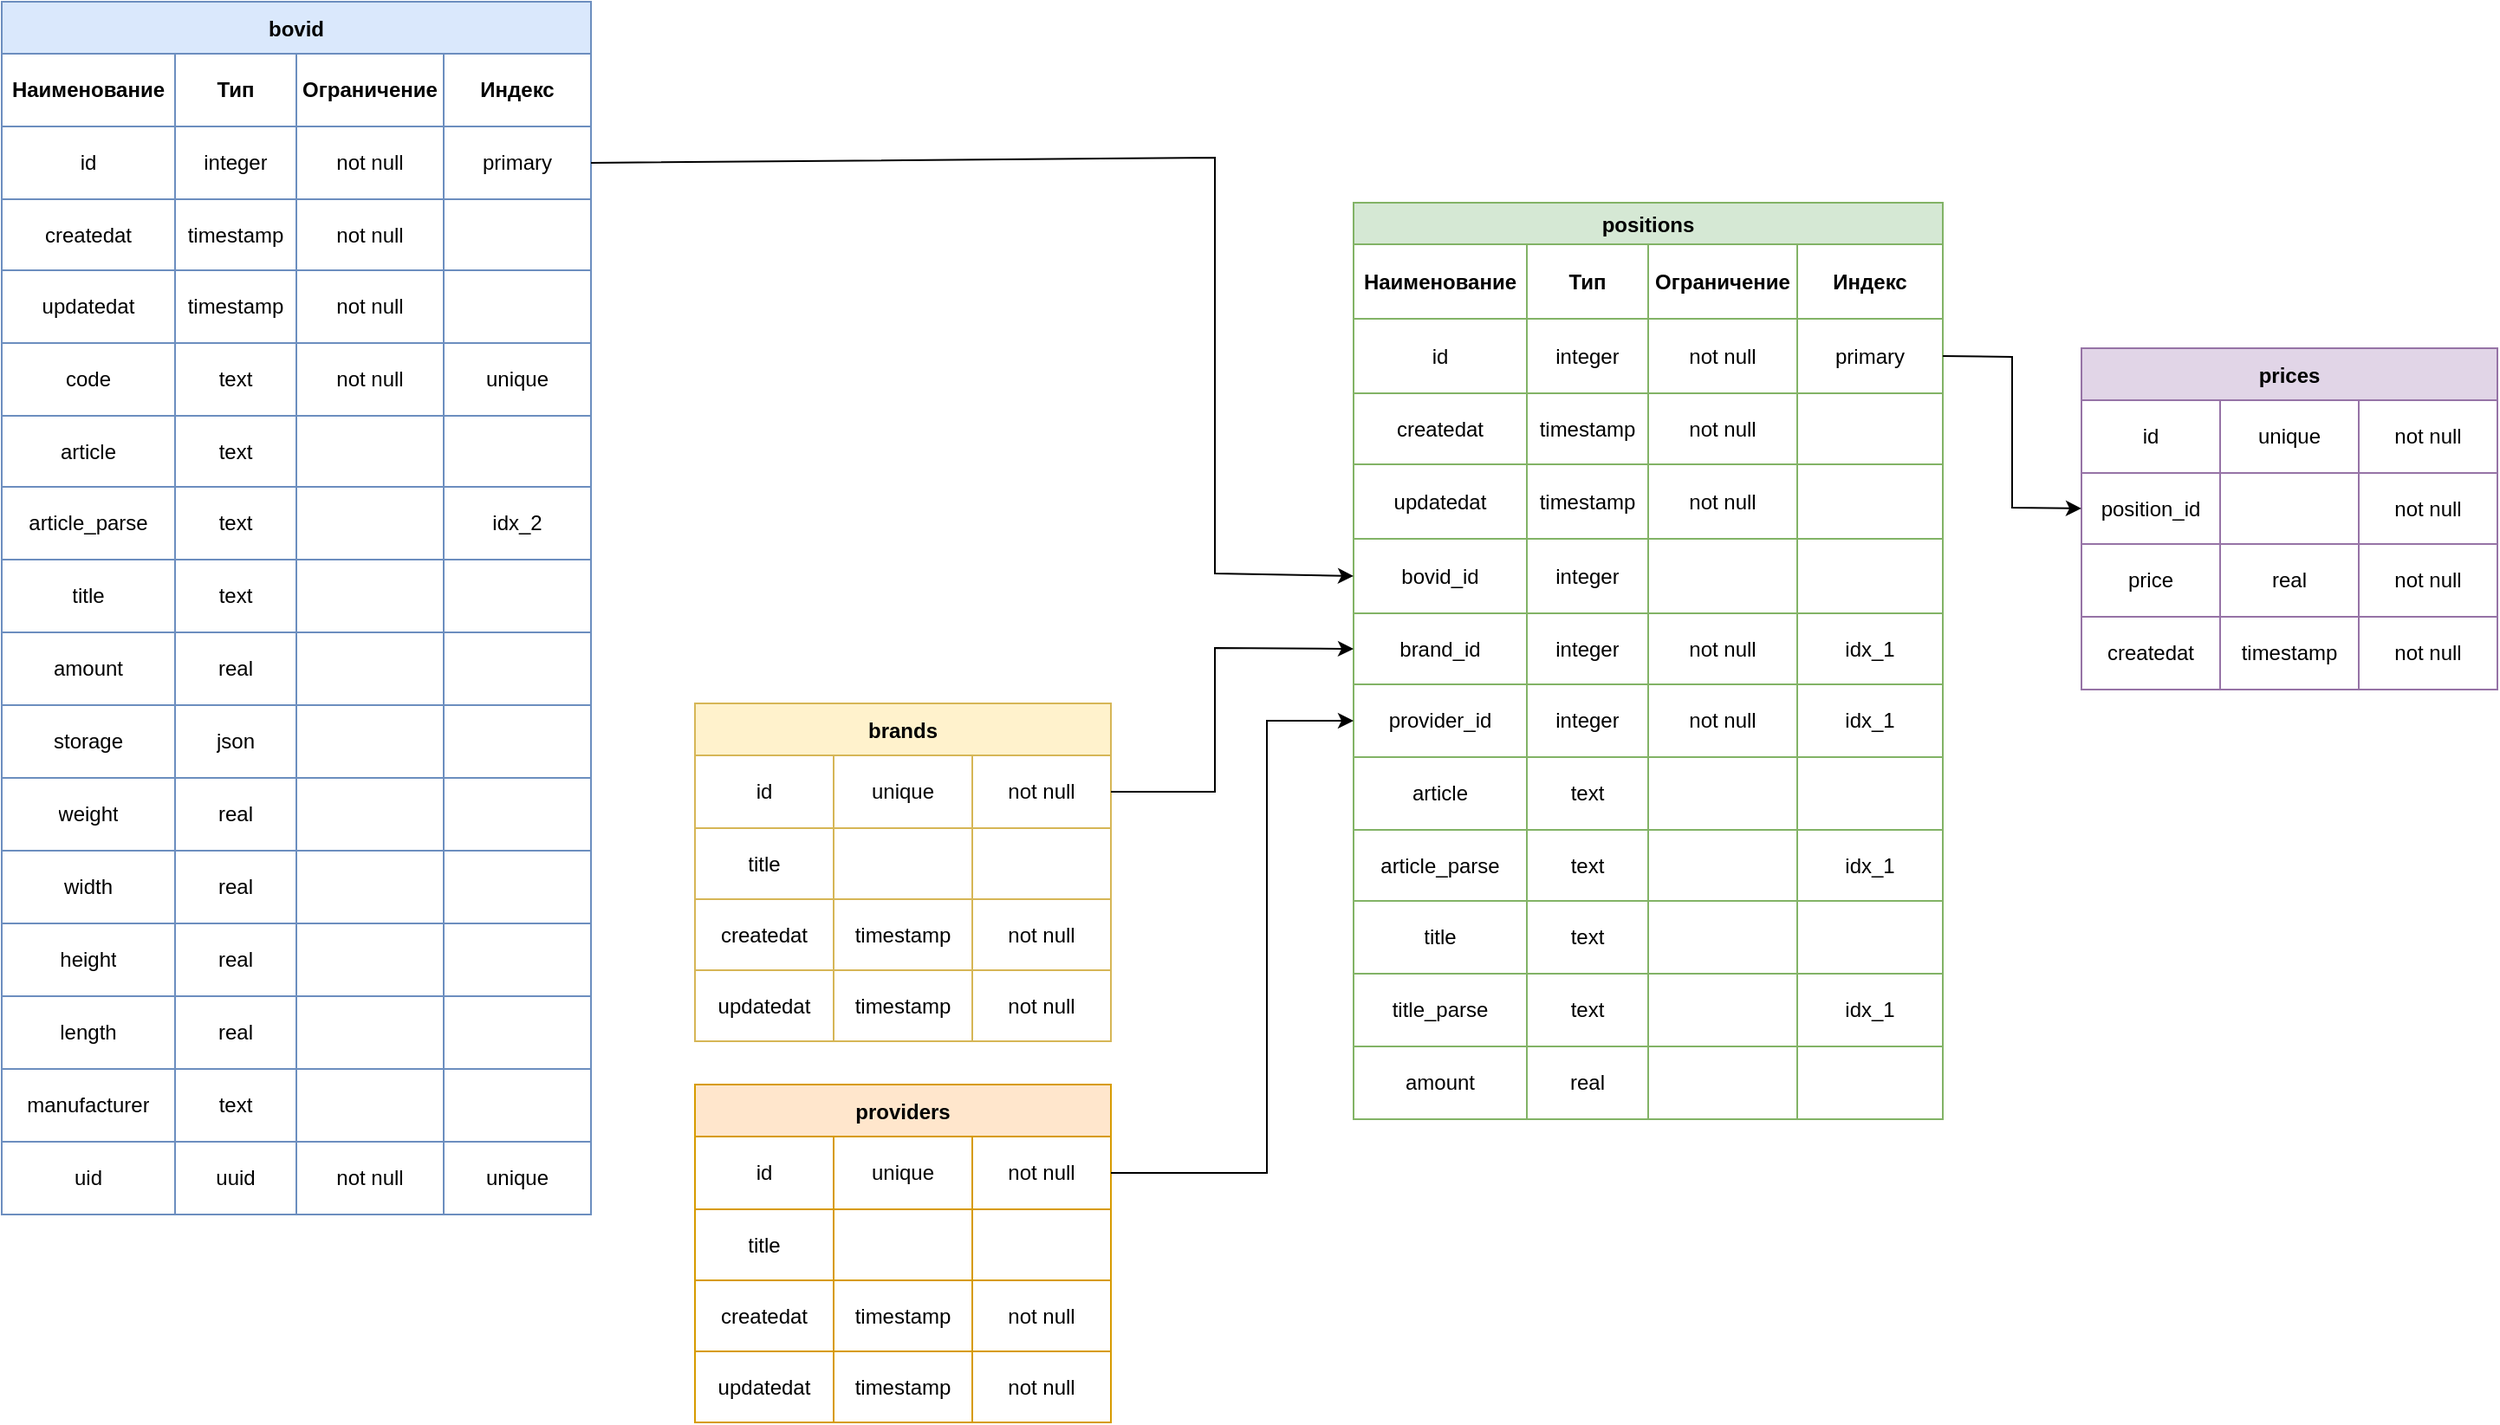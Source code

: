 <mxfile version="20.5.1" type="device" pages="2"><diagram name="Page-1" id="b520641d-4fe3-3701-9064-5fc419738815"><mxGraphModel dx="2249" dy="762" grid="1" gridSize="10" guides="1" tooltips="1" connect="1" arrows="1" fold="1" page="1" pageScale="1" pageWidth="827" pageHeight="1169" background="none" math="0" shadow="0"><root><mxCell id="0"/><mxCell id="1" parent="0"/><mxCell id="j2gWyBgLQFT8GKHmhkv3-1" value="bovid" style="shape=table;startSize=30;container=1;collapsible=0;childLayout=tableLayout;fontStyle=1;align=center;fillColor=#dae8fc;strokeColor=#6c8ebf;" parent="1" vertex="1"><mxGeometry x="-350" y="10" width="340" height="700" as="geometry"/></mxCell><mxCell id="Z8xIN7d2jB0f_NTcYD6A-1" style="shape=tableRow;horizontal=0;startSize=0;swimlaneHead=0;swimlaneBody=0;top=0;left=0;bottom=0;right=0;collapsible=0;dropTarget=0;fillColor=none;points=[[0,0.5],[1,0.5]];portConstraint=eastwest;" parent="j2gWyBgLQFT8GKHmhkv3-1" vertex="1"><mxGeometry y="30" width="340" height="42" as="geometry"/></mxCell><mxCell id="Z8xIN7d2jB0f_NTcYD6A-2" value="&lt;b&gt;Наименование&lt;/b&gt;" style="shape=partialRectangle;html=1;whiteSpace=wrap;connectable=0;fillColor=none;top=0;left=0;bottom=0;right=0;overflow=hidden;" parent="Z8xIN7d2jB0f_NTcYD6A-1" vertex="1"><mxGeometry width="100" height="42" as="geometry"><mxRectangle width="100" height="42" as="alternateBounds"/></mxGeometry></mxCell><mxCell id="Z8xIN7d2jB0f_NTcYD6A-3" value="&lt;b&gt;Тип&lt;/b&gt;" style="shape=partialRectangle;html=1;whiteSpace=wrap;connectable=0;fillColor=none;top=0;left=0;bottom=0;right=0;overflow=hidden;" parent="Z8xIN7d2jB0f_NTcYD6A-1" vertex="1"><mxGeometry x="100" width="70" height="42" as="geometry"><mxRectangle width="70" height="42" as="alternateBounds"/></mxGeometry></mxCell><mxCell id="Z8xIN7d2jB0f_NTcYD6A-4" value="&lt;b&gt;Ограничение&lt;/b&gt;" style="shape=partialRectangle;html=1;whiteSpace=wrap;connectable=0;fillColor=none;top=0;left=0;bottom=0;right=0;overflow=hidden;" parent="Z8xIN7d2jB0f_NTcYD6A-1" vertex="1"><mxGeometry x="170" width="85" height="42" as="geometry"><mxRectangle width="85" height="42" as="alternateBounds"/></mxGeometry></mxCell><mxCell id="Z8xIN7d2jB0f_NTcYD6A-5" value="&lt;b&gt;Индекс&lt;/b&gt;" style="shape=partialRectangle;html=1;whiteSpace=wrap;connectable=0;fillColor=none;top=0;left=0;bottom=0;right=0;overflow=hidden;" parent="Z8xIN7d2jB0f_NTcYD6A-1" vertex="1"><mxGeometry x="255" width="85" height="42" as="geometry"><mxRectangle width="85" height="42" as="alternateBounds"/></mxGeometry></mxCell><mxCell id="j2gWyBgLQFT8GKHmhkv3-2" value="" style="shape=tableRow;horizontal=0;startSize=0;swimlaneHead=0;swimlaneBody=0;top=0;left=0;bottom=0;right=0;collapsible=0;dropTarget=0;fillColor=none;points=[[0,0.5],[1,0.5]];portConstraint=eastwest;" parent="j2gWyBgLQFT8GKHmhkv3-1" vertex="1"><mxGeometry y="72" width="340" height="42" as="geometry"/></mxCell><mxCell id="j2gWyBgLQFT8GKHmhkv3-3" value="id" style="shape=partialRectangle;html=1;whiteSpace=wrap;connectable=0;fillColor=none;top=0;left=0;bottom=0;right=0;overflow=hidden;" parent="j2gWyBgLQFT8GKHmhkv3-2" vertex="1"><mxGeometry width="100" height="42" as="geometry"><mxRectangle width="100" height="42" as="alternateBounds"/></mxGeometry></mxCell><mxCell id="j2gWyBgLQFT8GKHmhkv3-4" value="integer" style="shape=partialRectangle;html=1;whiteSpace=wrap;connectable=0;fillColor=none;top=0;left=0;bottom=0;right=0;overflow=hidden;" parent="j2gWyBgLQFT8GKHmhkv3-2" vertex="1"><mxGeometry x="100" width="70" height="42" as="geometry"><mxRectangle width="70" height="42" as="alternateBounds"/></mxGeometry></mxCell><mxCell id="j2gWyBgLQFT8GKHmhkv3-173" value="not null" style="shape=partialRectangle;html=1;whiteSpace=wrap;connectable=0;fillColor=none;top=0;left=0;bottom=0;right=0;overflow=hidden;" parent="j2gWyBgLQFT8GKHmhkv3-2" vertex="1"><mxGeometry x="170" width="85" height="42" as="geometry"><mxRectangle width="85" height="42" as="alternateBounds"/></mxGeometry></mxCell><mxCell id="wUUNjHqJh0wSZdvj8DmT-21" value="primary" style="shape=partialRectangle;html=1;whiteSpace=wrap;connectable=0;fillColor=none;top=0;left=0;bottom=0;right=0;overflow=hidden;" parent="j2gWyBgLQFT8GKHmhkv3-2" vertex="1"><mxGeometry x="255" width="85" height="42" as="geometry"><mxRectangle width="85" height="42" as="alternateBounds"/></mxGeometry></mxCell><mxCell id="j2gWyBgLQFT8GKHmhkv3-6" value="" style="shape=tableRow;horizontal=0;startSize=0;swimlaneHead=0;swimlaneBody=0;top=0;left=0;bottom=0;right=0;collapsible=0;dropTarget=0;fillColor=none;points=[[0,0.5],[1,0.5]];portConstraint=eastwest;" parent="j2gWyBgLQFT8GKHmhkv3-1" vertex="1"><mxGeometry y="114" width="340" height="41" as="geometry"/></mxCell><mxCell id="j2gWyBgLQFT8GKHmhkv3-7" value="createdat" style="shape=partialRectangle;html=1;whiteSpace=wrap;connectable=0;fillColor=none;top=0;left=0;bottom=0;right=0;overflow=hidden;" parent="j2gWyBgLQFT8GKHmhkv3-6" vertex="1"><mxGeometry width="100" height="41" as="geometry"><mxRectangle width="100" height="41" as="alternateBounds"/></mxGeometry></mxCell><mxCell id="j2gWyBgLQFT8GKHmhkv3-8" value="timestamp" style="shape=partialRectangle;html=1;whiteSpace=wrap;connectable=0;fillColor=none;top=0;left=0;bottom=0;right=0;overflow=hidden;" parent="j2gWyBgLQFT8GKHmhkv3-6" vertex="1"><mxGeometry x="100" width="70" height="41" as="geometry"><mxRectangle width="70" height="41" as="alternateBounds"/></mxGeometry></mxCell><mxCell id="j2gWyBgLQFT8GKHmhkv3-174" value="not null" style="shape=partialRectangle;html=1;whiteSpace=wrap;connectable=0;fillColor=none;top=0;left=0;bottom=0;right=0;overflow=hidden;" parent="j2gWyBgLQFT8GKHmhkv3-6" vertex="1"><mxGeometry x="170" width="85" height="41" as="geometry"><mxRectangle width="85" height="41" as="alternateBounds"/></mxGeometry></mxCell><mxCell id="wUUNjHqJh0wSZdvj8DmT-22" style="shape=partialRectangle;html=1;whiteSpace=wrap;connectable=0;fillColor=none;top=0;left=0;bottom=0;right=0;overflow=hidden;" parent="j2gWyBgLQFT8GKHmhkv3-6" vertex="1"><mxGeometry x="255" width="85" height="41" as="geometry"><mxRectangle width="85" height="41" as="alternateBounds"/></mxGeometry></mxCell><mxCell id="j2gWyBgLQFT8GKHmhkv3-10" value="" style="shape=tableRow;horizontal=0;startSize=0;swimlaneHead=0;swimlaneBody=0;top=0;left=0;bottom=0;right=0;collapsible=0;dropTarget=0;fillColor=none;points=[[0,0.5],[1,0.5]];portConstraint=eastwest;" parent="j2gWyBgLQFT8GKHmhkv3-1" vertex="1"><mxGeometry y="155" width="340" height="42" as="geometry"/></mxCell><mxCell id="j2gWyBgLQFT8GKHmhkv3-11" value="updatedat" style="shape=partialRectangle;html=1;whiteSpace=wrap;connectable=0;fillColor=none;top=0;left=0;bottom=0;right=0;overflow=hidden;" parent="j2gWyBgLQFT8GKHmhkv3-10" vertex="1"><mxGeometry width="100" height="42" as="geometry"><mxRectangle width="100" height="42" as="alternateBounds"/></mxGeometry></mxCell><mxCell id="j2gWyBgLQFT8GKHmhkv3-12" value="timestamp" style="shape=partialRectangle;html=1;whiteSpace=wrap;connectable=0;fillColor=none;top=0;left=0;bottom=0;right=0;overflow=hidden;" parent="j2gWyBgLQFT8GKHmhkv3-10" vertex="1"><mxGeometry x="100" width="70" height="42" as="geometry"><mxRectangle width="70" height="42" as="alternateBounds"/></mxGeometry></mxCell><mxCell id="j2gWyBgLQFT8GKHmhkv3-175" value="not null" style="shape=partialRectangle;html=1;whiteSpace=wrap;connectable=0;fillColor=none;top=0;left=0;bottom=0;right=0;overflow=hidden;" parent="j2gWyBgLQFT8GKHmhkv3-10" vertex="1"><mxGeometry x="170" width="85" height="42" as="geometry"><mxRectangle width="85" height="42" as="alternateBounds"/></mxGeometry></mxCell><mxCell id="wUUNjHqJh0wSZdvj8DmT-23" style="shape=partialRectangle;html=1;whiteSpace=wrap;connectable=0;fillColor=none;top=0;left=0;bottom=0;right=0;overflow=hidden;" parent="j2gWyBgLQFT8GKHmhkv3-10" vertex="1"><mxGeometry x="255" width="85" height="42" as="geometry"><mxRectangle width="85" height="42" as="alternateBounds"/></mxGeometry></mxCell><mxCell id="j2gWyBgLQFT8GKHmhkv3-33" style="shape=tableRow;horizontal=0;startSize=0;swimlaneHead=0;swimlaneBody=0;top=0;left=0;bottom=0;right=0;collapsible=0;dropTarget=0;fillColor=none;points=[[0,0.5],[1,0.5]];portConstraint=eastwest;" parent="j2gWyBgLQFT8GKHmhkv3-1" vertex="1"><mxGeometry y="197" width="340" height="42" as="geometry"/></mxCell><mxCell id="j2gWyBgLQFT8GKHmhkv3-34" value="code" style="shape=partialRectangle;html=1;whiteSpace=wrap;connectable=0;fillColor=none;top=0;left=0;bottom=0;right=0;overflow=hidden;" parent="j2gWyBgLQFT8GKHmhkv3-33" vertex="1"><mxGeometry width="100" height="42" as="geometry"><mxRectangle width="100" height="42" as="alternateBounds"/></mxGeometry></mxCell><mxCell id="j2gWyBgLQFT8GKHmhkv3-35" value="text" style="shape=partialRectangle;html=1;whiteSpace=wrap;connectable=0;fillColor=none;top=0;left=0;bottom=0;right=0;overflow=hidden;" parent="j2gWyBgLQFT8GKHmhkv3-33" vertex="1"><mxGeometry x="100" width="70" height="42" as="geometry"><mxRectangle width="70" height="42" as="alternateBounds"/></mxGeometry></mxCell><mxCell id="j2gWyBgLQFT8GKHmhkv3-176" value="not null" style="shape=partialRectangle;html=1;whiteSpace=wrap;connectable=0;fillColor=none;top=0;left=0;bottom=0;right=0;overflow=hidden;" parent="j2gWyBgLQFT8GKHmhkv3-33" vertex="1"><mxGeometry x="170" width="85" height="42" as="geometry"><mxRectangle width="85" height="42" as="alternateBounds"/></mxGeometry></mxCell><mxCell id="wUUNjHqJh0wSZdvj8DmT-24" value="unique" style="shape=partialRectangle;html=1;whiteSpace=wrap;connectable=0;fillColor=none;top=0;left=0;bottom=0;right=0;overflow=hidden;" parent="j2gWyBgLQFT8GKHmhkv3-33" vertex="1"><mxGeometry x="255" width="85" height="42" as="geometry"><mxRectangle width="85" height="42" as="alternateBounds"/></mxGeometry></mxCell><mxCell id="j2gWyBgLQFT8GKHmhkv3-50" style="shape=tableRow;horizontal=0;startSize=0;swimlaneHead=0;swimlaneBody=0;top=0;left=0;bottom=0;right=0;collapsible=0;dropTarget=0;fillColor=none;points=[[0,0.5],[1,0.5]];portConstraint=eastwest;" parent="j2gWyBgLQFT8GKHmhkv3-1" vertex="1"><mxGeometry y="239" width="340" height="41" as="geometry"/></mxCell><mxCell id="j2gWyBgLQFT8GKHmhkv3-51" value="article" style="shape=partialRectangle;html=1;whiteSpace=wrap;connectable=0;fillColor=none;top=0;left=0;bottom=0;right=0;overflow=hidden;" parent="j2gWyBgLQFT8GKHmhkv3-50" vertex="1"><mxGeometry width="100" height="41" as="geometry"><mxRectangle width="100" height="41" as="alternateBounds"/></mxGeometry></mxCell><mxCell id="j2gWyBgLQFT8GKHmhkv3-52" value="text" style="shape=partialRectangle;html=1;whiteSpace=wrap;connectable=0;fillColor=none;top=0;left=0;bottom=0;right=0;overflow=hidden;" parent="j2gWyBgLQFT8GKHmhkv3-50" vertex="1"><mxGeometry x="100" width="70" height="41" as="geometry"><mxRectangle width="70" height="41" as="alternateBounds"/></mxGeometry></mxCell><mxCell id="j2gWyBgLQFT8GKHmhkv3-177" style="shape=partialRectangle;html=1;whiteSpace=wrap;connectable=0;fillColor=none;top=0;left=0;bottom=0;right=0;overflow=hidden;" parent="j2gWyBgLQFT8GKHmhkv3-50" vertex="1"><mxGeometry x="170" width="85" height="41" as="geometry"><mxRectangle width="85" height="41" as="alternateBounds"/></mxGeometry></mxCell><mxCell id="wUUNjHqJh0wSZdvj8DmT-25" style="shape=partialRectangle;html=1;whiteSpace=wrap;connectable=0;fillColor=none;top=0;left=0;bottom=0;right=0;overflow=hidden;" parent="j2gWyBgLQFT8GKHmhkv3-50" vertex="1"><mxGeometry x="255" width="85" height="41" as="geometry"><mxRectangle width="85" height="41" as="alternateBounds"/></mxGeometry></mxCell><mxCell id="j2gWyBgLQFT8GKHmhkv3-53" style="shape=tableRow;horizontal=0;startSize=0;swimlaneHead=0;swimlaneBody=0;top=0;left=0;bottom=0;right=0;collapsible=0;dropTarget=0;fillColor=none;points=[[0,0.5],[1,0.5]];portConstraint=eastwest;" parent="j2gWyBgLQFT8GKHmhkv3-1" vertex="1"><mxGeometry y="280" width="340" height="42" as="geometry"/></mxCell><mxCell id="j2gWyBgLQFT8GKHmhkv3-54" value="article_parse" style="shape=partialRectangle;html=1;whiteSpace=wrap;connectable=0;fillColor=none;top=0;left=0;bottom=0;right=0;overflow=hidden;" parent="j2gWyBgLQFT8GKHmhkv3-53" vertex="1"><mxGeometry width="100" height="42" as="geometry"><mxRectangle width="100" height="42" as="alternateBounds"/></mxGeometry></mxCell><mxCell id="j2gWyBgLQFT8GKHmhkv3-55" value="text" style="shape=partialRectangle;html=1;whiteSpace=wrap;connectable=0;fillColor=none;top=0;left=0;bottom=0;right=0;overflow=hidden;" parent="j2gWyBgLQFT8GKHmhkv3-53" vertex="1"><mxGeometry x="100" width="70" height="42" as="geometry"><mxRectangle width="70" height="42" as="alternateBounds"/></mxGeometry></mxCell><mxCell id="j2gWyBgLQFT8GKHmhkv3-178" style="shape=partialRectangle;html=1;whiteSpace=wrap;connectable=0;fillColor=none;top=0;left=0;bottom=0;right=0;overflow=hidden;" parent="j2gWyBgLQFT8GKHmhkv3-53" vertex="1"><mxGeometry x="170" width="85" height="42" as="geometry"><mxRectangle width="85" height="42" as="alternateBounds"/></mxGeometry></mxCell><mxCell id="wUUNjHqJh0wSZdvj8DmT-26" value="idx_2" style="shape=partialRectangle;html=1;whiteSpace=wrap;connectable=0;fillColor=none;top=0;left=0;bottom=0;right=0;overflow=hidden;" parent="j2gWyBgLQFT8GKHmhkv3-53" vertex="1"><mxGeometry x="255" width="85" height="42" as="geometry"><mxRectangle width="85" height="42" as="alternateBounds"/></mxGeometry></mxCell><mxCell id="j2gWyBgLQFT8GKHmhkv3-144" style="shape=tableRow;horizontal=0;startSize=0;swimlaneHead=0;swimlaneBody=0;top=0;left=0;bottom=0;right=0;collapsible=0;dropTarget=0;fillColor=none;points=[[0,0.5],[1,0.5]];portConstraint=eastwest;" parent="j2gWyBgLQFT8GKHmhkv3-1" vertex="1"><mxGeometry y="322" width="340" height="42" as="geometry"/></mxCell><mxCell id="j2gWyBgLQFT8GKHmhkv3-145" value="title" style="shape=partialRectangle;html=1;whiteSpace=wrap;connectable=0;fillColor=none;top=0;left=0;bottom=0;right=0;overflow=hidden;" parent="j2gWyBgLQFT8GKHmhkv3-144" vertex="1"><mxGeometry width="100" height="42" as="geometry"><mxRectangle width="100" height="42" as="alternateBounds"/></mxGeometry></mxCell><mxCell id="j2gWyBgLQFT8GKHmhkv3-146" value="text" style="shape=partialRectangle;html=1;whiteSpace=wrap;connectable=0;fillColor=none;top=0;left=0;bottom=0;right=0;overflow=hidden;" parent="j2gWyBgLQFT8GKHmhkv3-144" vertex="1"><mxGeometry x="100" width="70" height="42" as="geometry"><mxRectangle width="70" height="42" as="alternateBounds"/></mxGeometry></mxCell><mxCell id="j2gWyBgLQFT8GKHmhkv3-179" style="shape=partialRectangle;html=1;whiteSpace=wrap;connectable=0;fillColor=none;top=0;left=0;bottom=0;right=0;overflow=hidden;" parent="j2gWyBgLQFT8GKHmhkv3-144" vertex="1"><mxGeometry x="170" width="85" height="42" as="geometry"><mxRectangle width="85" height="42" as="alternateBounds"/></mxGeometry></mxCell><mxCell id="wUUNjHqJh0wSZdvj8DmT-27" style="shape=partialRectangle;html=1;whiteSpace=wrap;connectable=0;fillColor=none;top=0;left=0;bottom=0;right=0;overflow=hidden;" parent="j2gWyBgLQFT8GKHmhkv3-144" vertex="1"><mxGeometry x="255" width="85" height="42" as="geometry"><mxRectangle width="85" height="42" as="alternateBounds"/></mxGeometry></mxCell><mxCell id="j2gWyBgLQFT8GKHmhkv3-212" style="shape=tableRow;horizontal=0;startSize=0;swimlaneHead=0;swimlaneBody=0;top=0;left=0;bottom=0;right=0;collapsible=0;dropTarget=0;fillColor=none;points=[[0,0.5],[1,0.5]];portConstraint=eastwest;" parent="j2gWyBgLQFT8GKHmhkv3-1" vertex="1"><mxGeometry y="364" width="340" height="42" as="geometry"/></mxCell><mxCell id="j2gWyBgLQFT8GKHmhkv3-213" value="amount" style="shape=partialRectangle;html=1;whiteSpace=wrap;connectable=0;fillColor=none;top=0;left=0;bottom=0;right=0;overflow=hidden;" parent="j2gWyBgLQFT8GKHmhkv3-212" vertex="1"><mxGeometry width="100" height="42" as="geometry"><mxRectangle width="100" height="42" as="alternateBounds"/></mxGeometry></mxCell><mxCell id="j2gWyBgLQFT8GKHmhkv3-214" value="real" style="shape=partialRectangle;html=1;whiteSpace=wrap;connectable=0;fillColor=none;top=0;left=0;bottom=0;right=0;overflow=hidden;" parent="j2gWyBgLQFT8GKHmhkv3-212" vertex="1"><mxGeometry x="100" width="70" height="42" as="geometry"><mxRectangle width="70" height="42" as="alternateBounds"/></mxGeometry></mxCell><mxCell id="j2gWyBgLQFT8GKHmhkv3-215" value="" style="shape=partialRectangle;html=1;whiteSpace=wrap;connectable=0;fillColor=none;top=0;left=0;bottom=0;right=0;overflow=hidden;" parent="j2gWyBgLQFT8GKHmhkv3-212" vertex="1"><mxGeometry x="170" width="85" height="42" as="geometry"><mxRectangle width="85" height="42" as="alternateBounds"/></mxGeometry></mxCell><mxCell id="wUUNjHqJh0wSZdvj8DmT-28" style="shape=partialRectangle;html=1;whiteSpace=wrap;connectable=0;fillColor=none;top=0;left=0;bottom=0;right=0;overflow=hidden;" parent="j2gWyBgLQFT8GKHmhkv3-212" vertex="1"><mxGeometry x="255" width="85" height="42" as="geometry"><mxRectangle width="85" height="42" as="alternateBounds"/></mxGeometry></mxCell><mxCell id="j2gWyBgLQFT8GKHmhkv3-216" style="shape=tableRow;horizontal=0;startSize=0;swimlaneHead=0;swimlaneBody=0;top=0;left=0;bottom=0;right=0;collapsible=0;dropTarget=0;fillColor=none;points=[[0,0.5],[1,0.5]];portConstraint=eastwest;" parent="j2gWyBgLQFT8GKHmhkv3-1" vertex="1"><mxGeometry y="406" width="340" height="42" as="geometry"/></mxCell><mxCell id="j2gWyBgLQFT8GKHmhkv3-217" value="storage" style="shape=partialRectangle;html=1;whiteSpace=wrap;connectable=0;fillColor=none;top=0;left=0;bottom=0;right=0;overflow=hidden;" parent="j2gWyBgLQFT8GKHmhkv3-216" vertex="1"><mxGeometry width="100" height="42" as="geometry"><mxRectangle width="100" height="42" as="alternateBounds"/></mxGeometry></mxCell><mxCell id="j2gWyBgLQFT8GKHmhkv3-218" value="json" style="shape=partialRectangle;html=1;whiteSpace=wrap;connectable=0;fillColor=none;top=0;left=0;bottom=0;right=0;overflow=hidden;" parent="j2gWyBgLQFT8GKHmhkv3-216" vertex="1"><mxGeometry x="100" width="70" height="42" as="geometry"><mxRectangle width="70" height="42" as="alternateBounds"/></mxGeometry></mxCell><mxCell id="j2gWyBgLQFT8GKHmhkv3-219" value="" style="shape=partialRectangle;html=1;whiteSpace=wrap;connectable=0;fillColor=none;top=0;left=0;bottom=0;right=0;overflow=hidden;" parent="j2gWyBgLQFT8GKHmhkv3-216" vertex="1"><mxGeometry x="170" width="85" height="42" as="geometry"><mxRectangle width="85" height="42" as="alternateBounds"/></mxGeometry></mxCell><mxCell id="wUUNjHqJh0wSZdvj8DmT-29" style="shape=partialRectangle;html=1;whiteSpace=wrap;connectable=0;fillColor=none;top=0;left=0;bottom=0;right=0;overflow=hidden;" parent="j2gWyBgLQFT8GKHmhkv3-216" vertex="1"><mxGeometry x="255" width="85" height="42" as="geometry"><mxRectangle width="85" height="42" as="alternateBounds"/></mxGeometry></mxCell><mxCell id="wUUNjHqJh0wSZdvj8DmT-1" style="shape=tableRow;horizontal=0;startSize=0;swimlaneHead=0;swimlaneBody=0;top=0;left=0;bottom=0;right=0;collapsible=0;dropTarget=0;fillColor=none;points=[[0,0.5],[1,0.5]];portConstraint=eastwest;" parent="j2gWyBgLQFT8GKHmhkv3-1" vertex="1"><mxGeometry y="448" width="340" height="42" as="geometry"/></mxCell><mxCell id="wUUNjHqJh0wSZdvj8DmT-2" value="weight" style="shape=partialRectangle;html=1;whiteSpace=wrap;connectable=0;fillColor=none;top=0;left=0;bottom=0;right=0;overflow=hidden;" parent="wUUNjHqJh0wSZdvj8DmT-1" vertex="1"><mxGeometry width="100" height="42" as="geometry"><mxRectangle width="100" height="42" as="alternateBounds"/></mxGeometry></mxCell><mxCell id="wUUNjHqJh0wSZdvj8DmT-3" value="real" style="shape=partialRectangle;html=1;whiteSpace=wrap;connectable=0;fillColor=none;top=0;left=0;bottom=0;right=0;overflow=hidden;" parent="wUUNjHqJh0wSZdvj8DmT-1" vertex="1"><mxGeometry x="100" width="70" height="42" as="geometry"><mxRectangle width="70" height="42" as="alternateBounds"/></mxGeometry></mxCell><mxCell id="wUUNjHqJh0wSZdvj8DmT-4" style="shape=partialRectangle;html=1;whiteSpace=wrap;connectable=0;fillColor=none;top=0;left=0;bottom=0;right=0;overflow=hidden;" parent="wUUNjHqJh0wSZdvj8DmT-1" vertex="1"><mxGeometry x="170" width="85" height="42" as="geometry"><mxRectangle width="85" height="42" as="alternateBounds"/></mxGeometry></mxCell><mxCell id="wUUNjHqJh0wSZdvj8DmT-30" style="shape=partialRectangle;html=1;whiteSpace=wrap;connectable=0;fillColor=none;top=0;left=0;bottom=0;right=0;overflow=hidden;" parent="wUUNjHqJh0wSZdvj8DmT-1" vertex="1"><mxGeometry x="255" width="85" height="42" as="geometry"><mxRectangle width="85" height="42" as="alternateBounds"/></mxGeometry></mxCell><mxCell id="wUUNjHqJh0wSZdvj8DmT-5" style="shape=tableRow;horizontal=0;startSize=0;swimlaneHead=0;swimlaneBody=0;top=0;left=0;bottom=0;right=0;collapsible=0;dropTarget=0;fillColor=none;points=[[0,0.5],[1,0.5]];portConstraint=eastwest;" parent="j2gWyBgLQFT8GKHmhkv3-1" vertex="1"><mxGeometry y="490" width="340" height="42" as="geometry"/></mxCell><mxCell id="wUUNjHqJh0wSZdvj8DmT-6" value="width" style="shape=partialRectangle;html=1;whiteSpace=wrap;connectable=0;fillColor=none;top=0;left=0;bottom=0;right=0;overflow=hidden;" parent="wUUNjHqJh0wSZdvj8DmT-5" vertex="1"><mxGeometry width="100" height="42" as="geometry"><mxRectangle width="100" height="42" as="alternateBounds"/></mxGeometry></mxCell><mxCell id="wUUNjHqJh0wSZdvj8DmT-7" value="real" style="shape=partialRectangle;html=1;whiteSpace=wrap;connectable=0;fillColor=none;top=0;left=0;bottom=0;right=0;overflow=hidden;" parent="wUUNjHqJh0wSZdvj8DmT-5" vertex="1"><mxGeometry x="100" width="70" height="42" as="geometry"><mxRectangle width="70" height="42" as="alternateBounds"/></mxGeometry></mxCell><mxCell id="wUUNjHqJh0wSZdvj8DmT-8" style="shape=partialRectangle;html=1;whiteSpace=wrap;connectable=0;fillColor=none;top=0;left=0;bottom=0;right=0;overflow=hidden;" parent="wUUNjHqJh0wSZdvj8DmT-5" vertex="1"><mxGeometry x="170" width="85" height="42" as="geometry"><mxRectangle width="85" height="42" as="alternateBounds"/></mxGeometry></mxCell><mxCell id="wUUNjHqJh0wSZdvj8DmT-31" style="shape=partialRectangle;html=1;whiteSpace=wrap;connectable=0;fillColor=none;top=0;left=0;bottom=0;right=0;overflow=hidden;" parent="wUUNjHqJh0wSZdvj8DmT-5" vertex="1"><mxGeometry x="255" width="85" height="42" as="geometry"><mxRectangle width="85" height="42" as="alternateBounds"/></mxGeometry></mxCell><mxCell id="wUUNjHqJh0wSZdvj8DmT-9" style="shape=tableRow;horizontal=0;startSize=0;swimlaneHead=0;swimlaneBody=0;top=0;left=0;bottom=0;right=0;collapsible=0;dropTarget=0;fillColor=none;points=[[0,0.5],[1,0.5]];portConstraint=eastwest;" parent="j2gWyBgLQFT8GKHmhkv3-1" vertex="1"><mxGeometry y="532" width="340" height="42" as="geometry"/></mxCell><mxCell id="wUUNjHqJh0wSZdvj8DmT-10" value="height" style="shape=partialRectangle;html=1;whiteSpace=wrap;connectable=0;fillColor=none;top=0;left=0;bottom=0;right=0;overflow=hidden;" parent="wUUNjHqJh0wSZdvj8DmT-9" vertex="1"><mxGeometry width="100" height="42" as="geometry"><mxRectangle width="100" height="42" as="alternateBounds"/></mxGeometry></mxCell><mxCell id="wUUNjHqJh0wSZdvj8DmT-11" value="real" style="shape=partialRectangle;html=1;whiteSpace=wrap;connectable=0;fillColor=none;top=0;left=0;bottom=0;right=0;overflow=hidden;" parent="wUUNjHqJh0wSZdvj8DmT-9" vertex="1"><mxGeometry x="100" width="70" height="42" as="geometry"><mxRectangle width="70" height="42" as="alternateBounds"/></mxGeometry></mxCell><mxCell id="wUUNjHqJh0wSZdvj8DmT-12" style="shape=partialRectangle;html=1;whiteSpace=wrap;connectable=0;fillColor=none;top=0;left=0;bottom=0;right=0;overflow=hidden;" parent="wUUNjHqJh0wSZdvj8DmT-9" vertex="1"><mxGeometry x="170" width="85" height="42" as="geometry"><mxRectangle width="85" height="42" as="alternateBounds"/></mxGeometry></mxCell><mxCell id="wUUNjHqJh0wSZdvj8DmT-32" style="shape=partialRectangle;html=1;whiteSpace=wrap;connectable=0;fillColor=none;top=0;left=0;bottom=0;right=0;overflow=hidden;" parent="wUUNjHqJh0wSZdvj8DmT-9" vertex="1"><mxGeometry x="255" width="85" height="42" as="geometry"><mxRectangle width="85" height="42" as="alternateBounds"/></mxGeometry></mxCell><mxCell id="wUUNjHqJh0wSZdvj8DmT-13" style="shape=tableRow;horizontal=0;startSize=0;swimlaneHead=0;swimlaneBody=0;top=0;left=0;bottom=0;right=0;collapsible=0;dropTarget=0;fillColor=none;points=[[0,0.5],[1,0.5]];portConstraint=eastwest;" parent="j2gWyBgLQFT8GKHmhkv3-1" vertex="1"><mxGeometry y="574" width="340" height="42" as="geometry"/></mxCell><mxCell id="wUUNjHqJh0wSZdvj8DmT-14" value="length" style="shape=partialRectangle;html=1;whiteSpace=wrap;connectable=0;fillColor=none;top=0;left=0;bottom=0;right=0;overflow=hidden;" parent="wUUNjHqJh0wSZdvj8DmT-13" vertex="1"><mxGeometry width="100" height="42" as="geometry"><mxRectangle width="100" height="42" as="alternateBounds"/></mxGeometry></mxCell><mxCell id="wUUNjHqJh0wSZdvj8DmT-15" value="real" style="shape=partialRectangle;html=1;whiteSpace=wrap;connectable=0;fillColor=none;top=0;left=0;bottom=0;right=0;overflow=hidden;" parent="wUUNjHqJh0wSZdvj8DmT-13" vertex="1"><mxGeometry x="100" width="70" height="42" as="geometry"><mxRectangle width="70" height="42" as="alternateBounds"/></mxGeometry></mxCell><mxCell id="wUUNjHqJh0wSZdvj8DmT-16" style="shape=partialRectangle;html=1;whiteSpace=wrap;connectable=0;fillColor=none;top=0;left=0;bottom=0;right=0;overflow=hidden;" parent="wUUNjHqJh0wSZdvj8DmT-13" vertex="1"><mxGeometry x="170" width="85" height="42" as="geometry"><mxRectangle width="85" height="42" as="alternateBounds"/></mxGeometry></mxCell><mxCell id="wUUNjHqJh0wSZdvj8DmT-33" style="shape=partialRectangle;html=1;whiteSpace=wrap;connectable=0;fillColor=none;top=0;left=0;bottom=0;right=0;overflow=hidden;" parent="wUUNjHqJh0wSZdvj8DmT-13" vertex="1"><mxGeometry x="255" width="85" height="42" as="geometry"><mxRectangle width="85" height="42" as="alternateBounds"/></mxGeometry></mxCell><mxCell id="wUUNjHqJh0wSZdvj8DmT-17" style="shape=tableRow;horizontal=0;startSize=0;swimlaneHead=0;swimlaneBody=0;top=0;left=0;bottom=0;right=0;collapsible=0;dropTarget=0;fillColor=none;points=[[0,0.5],[1,0.5]];portConstraint=eastwest;" parent="j2gWyBgLQFT8GKHmhkv3-1" vertex="1"><mxGeometry y="616" width="340" height="42" as="geometry"/></mxCell><mxCell id="wUUNjHqJh0wSZdvj8DmT-18" value="manufacturer" style="shape=partialRectangle;html=1;whiteSpace=wrap;connectable=0;fillColor=none;top=0;left=0;bottom=0;right=0;overflow=hidden;" parent="wUUNjHqJh0wSZdvj8DmT-17" vertex="1"><mxGeometry width="100" height="42" as="geometry"><mxRectangle width="100" height="42" as="alternateBounds"/></mxGeometry></mxCell><mxCell id="wUUNjHqJh0wSZdvj8DmT-19" value="text" style="shape=partialRectangle;html=1;whiteSpace=wrap;connectable=0;fillColor=none;top=0;left=0;bottom=0;right=0;overflow=hidden;" parent="wUUNjHqJh0wSZdvj8DmT-17" vertex="1"><mxGeometry x="100" width="70" height="42" as="geometry"><mxRectangle width="70" height="42" as="alternateBounds"/></mxGeometry></mxCell><mxCell id="wUUNjHqJh0wSZdvj8DmT-20" style="shape=partialRectangle;html=1;whiteSpace=wrap;connectable=0;fillColor=none;top=0;left=0;bottom=0;right=0;overflow=hidden;" parent="wUUNjHqJh0wSZdvj8DmT-17" vertex="1"><mxGeometry x="170" width="85" height="42" as="geometry"><mxRectangle width="85" height="42" as="alternateBounds"/></mxGeometry></mxCell><mxCell id="wUUNjHqJh0wSZdvj8DmT-34" style="shape=partialRectangle;html=1;whiteSpace=wrap;connectable=0;fillColor=none;top=0;left=0;bottom=0;right=0;overflow=hidden;" parent="wUUNjHqJh0wSZdvj8DmT-17" vertex="1"><mxGeometry x="255" width="85" height="42" as="geometry"><mxRectangle width="85" height="42" as="alternateBounds"/></mxGeometry></mxCell><mxCell id="bFum0cJVgE_Vph0hlkc9-1" style="shape=tableRow;horizontal=0;startSize=0;swimlaneHead=0;swimlaneBody=0;top=0;left=0;bottom=0;right=0;collapsible=0;dropTarget=0;fillColor=none;points=[[0,0.5],[1,0.5]];portConstraint=eastwest;" parent="j2gWyBgLQFT8GKHmhkv3-1" vertex="1"><mxGeometry y="658" width="340" height="42" as="geometry"/></mxCell><mxCell id="bFum0cJVgE_Vph0hlkc9-2" value="uid" style="shape=partialRectangle;html=1;whiteSpace=wrap;connectable=0;fillColor=none;top=0;left=0;bottom=0;right=0;overflow=hidden;" parent="bFum0cJVgE_Vph0hlkc9-1" vertex="1"><mxGeometry width="100" height="42" as="geometry"><mxRectangle width="100" height="42" as="alternateBounds"/></mxGeometry></mxCell><mxCell id="bFum0cJVgE_Vph0hlkc9-3" value="uuid" style="shape=partialRectangle;html=1;whiteSpace=wrap;connectable=0;fillColor=none;top=0;left=0;bottom=0;right=0;overflow=hidden;" parent="bFum0cJVgE_Vph0hlkc9-1" vertex="1"><mxGeometry x="100" width="70" height="42" as="geometry"><mxRectangle width="70" height="42" as="alternateBounds"/></mxGeometry></mxCell><mxCell id="bFum0cJVgE_Vph0hlkc9-4" value="not null" style="shape=partialRectangle;html=1;whiteSpace=wrap;connectable=0;fillColor=none;top=0;left=0;bottom=0;right=0;overflow=hidden;" parent="bFum0cJVgE_Vph0hlkc9-1" vertex="1"><mxGeometry x="170" width="85" height="42" as="geometry"><mxRectangle width="85" height="42" as="alternateBounds"/></mxGeometry></mxCell><mxCell id="bFum0cJVgE_Vph0hlkc9-5" value="unique" style="shape=partialRectangle;html=1;whiteSpace=wrap;connectable=0;fillColor=none;top=0;left=0;bottom=0;right=0;overflow=hidden;" parent="bFum0cJVgE_Vph0hlkc9-1" vertex="1"><mxGeometry x="255" width="85" height="42" as="geometry"><mxRectangle width="85" height="42" as="alternateBounds"/></mxGeometry></mxCell><mxCell id="j2gWyBgLQFT8GKHmhkv3-37" value="positions" style="shape=table;startSize=24;container=1;collapsible=0;childLayout=tableLayout;fontStyle=1;align=center;fillColor=#d5e8d4;strokeColor=#82b366;" parent="1" vertex="1"><mxGeometry x="430" y="126" width="340" height="529" as="geometry"/></mxCell><mxCell id="Z8xIN7d2jB0f_NTcYD6A-6" style="shape=tableRow;horizontal=0;startSize=0;swimlaneHead=0;swimlaneBody=0;top=0;left=0;bottom=0;right=0;collapsible=0;dropTarget=0;fillColor=none;points=[[0,0.5],[1,0.5]];portConstraint=eastwest;" parent="j2gWyBgLQFT8GKHmhkv3-37" vertex="1"><mxGeometry y="24" width="340" height="43" as="geometry"/></mxCell><mxCell id="Z8xIN7d2jB0f_NTcYD6A-7" value="&lt;b&gt;Наименование&lt;/b&gt;" style="shape=partialRectangle;html=1;whiteSpace=wrap;connectable=0;fillColor=none;top=0;left=0;bottom=0;right=0;overflow=hidden;" parent="Z8xIN7d2jB0f_NTcYD6A-6" vertex="1"><mxGeometry width="100" height="43" as="geometry"><mxRectangle width="100" height="43" as="alternateBounds"/></mxGeometry></mxCell><mxCell id="Z8xIN7d2jB0f_NTcYD6A-8" value="&lt;b&gt;Тип&lt;/b&gt;" style="shape=partialRectangle;html=1;whiteSpace=wrap;connectable=0;fillColor=none;top=0;left=0;bottom=0;right=0;overflow=hidden;" parent="Z8xIN7d2jB0f_NTcYD6A-6" vertex="1"><mxGeometry x="100" width="70" height="43" as="geometry"><mxRectangle width="70" height="43" as="alternateBounds"/></mxGeometry></mxCell><mxCell id="Z8xIN7d2jB0f_NTcYD6A-9" value="&lt;b&gt;Ограничение&lt;/b&gt;" style="shape=partialRectangle;html=1;whiteSpace=wrap;connectable=0;fillColor=none;top=0;left=0;bottom=0;right=0;overflow=hidden;" parent="Z8xIN7d2jB0f_NTcYD6A-6" vertex="1"><mxGeometry x="170" width="86" height="43" as="geometry"><mxRectangle width="86" height="43" as="alternateBounds"/></mxGeometry></mxCell><mxCell id="Z8xIN7d2jB0f_NTcYD6A-10" value="&lt;b&gt;Индекс&lt;/b&gt;" style="shape=partialRectangle;html=1;whiteSpace=wrap;connectable=0;fillColor=none;top=0;left=0;bottom=0;right=0;overflow=hidden;" parent="Z8xIN7d2jB0f_NTcYD6A-6" vertex="1"><mxGeometry x="256" width="84" height="43" as="geometry"><mxRectangle width="84" height="43" as="alternateBounds"/></mxGeometry></mxCell><mxCell id="j2gWyBgLQFT8GKHmhkv3-38" value="" style="shape=tableRow;horizontal=0;startSize=0;swimlaneHead=0;swimlaneBody=0;top=0;left=0;bottom=0;right=0;collapsible=0;dropTarget=0;fillColor=none;points=[[0,0.5],[1,0.5]];portConstraint=eastwest;" parent="j2gWyBgLQFT8GKHmhkv3-37" vertex="1"><mxGeometry y="67" width="340" height="43" as="geometry"/></mxCell><mxCell id="j2gWyBgLQFT8GKHmhkv3-39" value="id" style="shape=partialRectangle;html=1;whiteSpace=wrap;connectable=0;fillColor=none;top=0;left=0;bottom=0;right=0;overflow=hidden;" parent="j2gWyBgLQFT8GKHmhkv3-38" vertex="1"><mxGeometry width="100" height="43" as="geometry"><mxRectangle width="100" height="43" as="alternateBounds"/></mxGeometry></mxCell><mxCell id="j2gWyBgLQFT8GKHmhkv3-40" value="integer" style="shape=partialRectangle;html=1;whiteSpace=wrap;connectable=0;fillColor=none;top=0;left=0;bottom=0;right=0;overflow=hidden;" parent="j2gWyBgLQFT8GKHmhkv3-38" vertex="1"><mxGeometry x="100" width="70" height="43" as="geometry"><mxRectangle width="70" height="43" as="alternateBounds"/></mxGeometry></mxCell><mxCell id="j2gWyBgLQFT8GKHmhkv3-158" value="not null" style="shape=partialRectangle;html=1;whiteSpace=wrap;connectable=0;fillColor=none;top=0;left=0;bottom=0;right=0;overflow=hidden;" parent="j2gWyBgLQFT8GKHmhkv3-38" vertex="1"><mxGeometry x="170" width="86" height="43" as="geometry"><mxRectangle width="86" height="43" as="alternateBounds"/></mxGeometry></mxCell><mxCell id="mQOVV4trmDeFToSD_c5M-1" value="primary" style="shape=partialRectangle;html=1;whiteSpace=wrap;connectable=0;fillColor=none;top=0;left=0;bottom=0;right=0;overflow=hidden;" parent="j2gWyBgLQFT8GKHmhkv3-38" vertex="1"><mxGeometry x="256" width="84" height="43" as="geometry"><mxRectangle width="84" height="43" as="alternateBounds"/></mxGeometry></mxCell><mxCell id="j2gWyBgLQFT8GKHmhkv3-41" value="" style="shape=tableRow;horizontal=0;startSize=0;swimlaneHead=0;swimlaneBody=0;top=0;left=0;bottom=0;right=0;collapsible=0;dropTarget=0;fillColor=none;points=[[0,0.5],[1,0.5]];portConstraint=eastwest;" parent="j2gWyBgLQFT8GKHmhkv3-37" vertex="1"><mxGeometry y="110" width="340" height="41" as="geometry"/></mxCell><mxCell id="j2gWyBgLQFT8GKHmhkv3-42" value="createdat" style="shape=partialRectangle;html=1;whiteSpace=wrap;connectable=0;fillColor=none;top=0;left=0;bottom=0;right=0;overflow=hidden;" parent="j2gWyBgLQFT8GKHmhkv3-41" vertex="1"><mxGeometry width="100" height="41" as="geometry"><mxRectangle width="100" height="41" as="alternateBounds"/></mxGeometry></mxCell><mxCell id="j2gWyBgLQFT8GKHmhkv3-43" value="timestamp" style="shape=partialRectangle;html=1;whiteSpace=wrap;connectable=0;fillColor=none;top=0;left=0;bottom=0;right=0;overflow=hidden;strokeColor=#b85450;" parent="j2gWyBgLQFT8GKHmhkv3-41" vertex="1"><mxGeometry x="100" width="70" height="41" as="geometry"><mxRectangle width="70" height="41" as="alternateBounds"/></mxGeometry></mxCell><mxCell id="j2gWyBgLQFT8GKHmhkv3-159" value="not null" style="shape=partialRectangle;html=1;whiteSpace=wrap;connectable=0;fillColor=none;top=0;left=0;bottom=0;right=0;overflow=hidden;strokeColor=#b85450;" parent="j2gWyBgLQFT8GKHmhkv3-41" vertex="1"><mxGeometry x="170" width="86" height="41" as="geometry"><mxRectangle width="86" height="41" as="alternateBounds"/></mxGeometry></mxCell><mxCell id="mQOVV4trmDeFToSD_c5M-2" style="shape=partialRectangle;html=1;whiteSpace=wrap;connectable=0;fillColor=none;top=0;left=0;bottom=0;right=0;overflow=hidden;strokeColor=#b85450;" parent="j2gWyBgLQFT8GKHmhkv3-41" vertex="1"><mxGeometry x="256" width="84" height="41" as="geometry"><mxRectangle width="84" height="41" as="alternateBounds"/></mxGeometry></mxCell><mxCell id="j2gWyBgLQFT8GKHmhkv3-44" value="" style="shape=tableRow;horizontal=0;startSize=0;swimlaneHead=0;swimlaneBody=0;top=0;left=0;bottom=0;right=0;collapsible=0;dropTarget=0;fillColor=none;points=[[0,0.5],[1,0.5]];portConstraint=eastwest;" parent="j2gWyBgLQFT8GKHmhkv3-37" vertex="1"><mxGeometry y="151" width="340" height="43" as="geometry"/></mxCell><mxCell id="j2gWyBgLQFT8GKHmhkv3-45" value="updatedat" style="shape=partialRectangle;html=1;whiteSpace=wrap;connectable=0;fillColor=none;top=0;left=0;bottom=0;right=0;overflow=hidden;" parent="j2gWyBgLQFT8GKHmhkv3-44" vertex="1"><mxGeometry width="100" height="43" as="geometry"><mxRectangle width="100" height="43" as="alternateBounds"/></mxGeometry></mxCell><mxCell id="j2gWyBgLQFT8GKHmhkv3-46" value="timestamp" style="shape=partialRectangle;html=1;whiteSpace=wrap;connectable=0;fillColor=none;top=0;left=0;bottom=0;right=0;overflow=hidden;" parent="j2gWyBgLQFT8GKHmhkv3-44" vertex="1"><mxGeometry x="100" width="70" height="43" as="geometry"><mxRectangle width="70" height="43" as="alternateBounds"/></mxGeometry></mxCell><mxCell id="j2gWyBgLQFT8GKHmhkv3-160" value="not null" style="shape=partialRectangle;html=1;whiteSpace=wrap;connectable=0;fillColor=none;top=0;left=0;bottom=0;right=0;overflow=hidden;" parent="j2gWyBgLQFT8GKHmhkv3-44" vertex="1"><mxGeometry x="170" width="86" height="43" as="geometry"><mxRectangle width="86" height="43" as="alternateBounds"/></mxGeometry></mxCell><mxCell id="mQOVV4trmDeFToSD_c5M-3" style="shape=partialRectangle;html=1;whiteSpace=wrap;connectable=0;fillColor=none;top=0;left=0;bottom=0;right=0;overflow=hidden;" parent="j2gWyBgLQFT8GKHmhkv3-44" vertex="1"><mxGeometry x="256" width="84" height="43" as="geometry"><mxRectangle width="84" height="43" as="alternateBounds"/></mxGeometry></mxCell><mxCell id="j2gWyBgLQFT8GKHmhkv3-47" style="shape=tableRow;horizontal=0;startSize=0;swimlaneHead=0;swimlaneBody=0;top=0;left=0;bottom=0;right=0;collapsible=0;dropTarget=0;fillColor=none;points=[[0,0.5],[1,0.5]];portConstraint=eastwest;" parent="j2gWyBgLQFT8GKHmhkv3-37" vertex="1"><mxGeometry y="194" width="340" height="43" as="geometry"/></mxCell><mxCell id="j2gWyBgLQFT8GKHmhkv3-48" value="bovid_id" style="shape=partialRectangle;html=1;whiteSpace=wrap;connectable=0;fillColor=none;top=0;left=0;bottom=0;right=0;overflow=hidden;" parent="j2gWyBgLQFT8GKHmhkv3-47" vertex="1"><mxGeometry width="100" height="43" as="geometry"><mxRectangle width="100" height="43" as="alternateBounds"/></mxGeometry></mxCell><mxCell id="j2gWyBgLQFT8GKHmhkv3-49" value="integer" style="shape=partialRectangle;html=1;whiteSpace=wrap;connectable=0;fillColor=none;top=0;left=0;bottom=0;right=0;overflow=hidden;" parent="j2gWyBgLQFT8GKHmhkv3-47" vertex="1"><mxGeometry x="100" width="70" height="43" as="geometry"><mxRectangle width="70" height="43" as="alternateBounds"/></mxGeometry></mxCell><mxCell id="j2gWyBgLQFT8GKHmhkv3-161" value="" style="shape=partialRectangle;html=1;whiteSpace=wrap;connectable=0;fillColor=none;top=0;left=0;bottom=0;right=0;overflow=hidden;" parent="j2gWyBgLQFT8GKHmhkv3-47" vertex="1"><mxGeometry x="170" width="86" height="43" as="geometry"><mxRectangle width="86" height="43" as="alternateBounds"/></mxGeometry></mxCell><mxCell id="mQOVV4trmDeFToSD_c5M-4" style="shape=partialRectangle;html=1;whiteSpace=wrap;connectable=0;fillColor=none;top=0;left=0;bottom=0;right=0;overflow=hidden;" parent="j2gWyBgLQFT8GKHmhkv3-47" vertex="1"><mxGeometry x="256" width="84" height="43" as="geometry"><mxRectangle width="84" height="43" as="alternateBounds"/></mxGeometry></mxCell><mxCell id="j2gWyBgLQFT8GKHmhkv3-56" style="shape=tableRow;horizontal=0;startSize=0;swimlaneHead=0;swimlaneBody=0;top=0;left=0;bottom=0;right=0;collapsible=0;dropTarget=0;fillColor=none;points=[[0,0.5],[1,0.5]];portConstraint=eastwest;" parent="j2gWyBgLQFT8GKHmhkv3-37" vertex="1"><mxGeometry y="237" width="340" height="41" as="geometry"/></mxCell><mxCell id="j2gWyBgLQFT8GKHmhkv3-57" value="brand_id" style="shape=partialRectangle;html=1;whiteSpace=wrap;connectable=0;fillColor=none;top=0;left=0;bottom=0;right=0;overflow=hidden;" parent="j2gWyBgLQFT8GKHmhkv3-56" vertex="1"><mxGeometry width="100" height="41" as="geometry"><mxRectangle width="100" height="41" as="alternateBounds"/></mxGeometry></mxCell><mxCell id="j2gWyBgLQFT8GKHmhkv3-58" value="integer" style="shape=partialRectangle;html=1;whiteSpace=wrap;connectable=0;fillColor=none;top=0;left=0;bottom=0;right=0;overflow=hidden;strokeColor=#b85450;" parent="j2gWyBgLQFT8GKHmhkv3-56" vertex="1"><mxGeometry x="100" width="70" height="41" as="geometry"><mxRectangle width="70" height="41" as="alternateBounds"/></mxGeometry></mxCell><mxCell id="j2gWyBgLQFT8GKHmhkv3-162" value="not null" style="shape=partialRectangle;html=1;whiteSpace=wrap;connectable=0;fillColor=none;top=0;left=0;bottom=0;right=0;overflow=hidden;strokeColor=#b85450;" parent="j2gWyBgLQFT8GKHmhkv3-56" vertex="1"><mxGeometry x="170" width="86" height="41" as="geometry"><mxRectangle width="86" height="41" as="alternateBounds"/></mxGeometry></mxCell><mxCell id="mQOVV4trmDeFToSD_c5M-5" value="idx_1" style="shape=partialRectangle;html=1;whiteSpace=wrap;connectable=0;fillColor=none;top=0;left=0;bottom=0;right=0;overflow=hidden;strokeColor=#b85450;" parent="j2gWyBgLQFT8GKHmhkv3-56" vertex="1"><mxGeometry x="256" width="84" height="41" as="geometry"><mxRectangle width="84" height="41" as="alternateBounds"/></mxGeometry></mxCell><mxCell id="j2gWyBgLQFT8GKHmhkv3-140" style="shape=tableRow;horizontal=0;startSize=0;swimlaneHead=0;swimlaneBody=0;top=0;left=0;bottom=0;right=0;collapsible=0;dropTarget=0;fillColor=none;points=[[0,0.5],[1,0.5]];portConstraint=eastwest;" parent="j2gWyBgLQFT8GKHmhkv3-37" vertex="1"><mxGeometry y="278" width="340" height="42" as="geometry"/></mxCell><mxCell id="j2gWyBgLQFT8GKHmhkv3-141" value="provider_id" style="shape=partialRectangle;html=1;whiteSpace=wrap;connectable=0;fillColor=none;top=0;left=0;bottom=0;right=0;overflow=hidden;" parent="j2gWyBgLQFT8GKHmhkv3-140" vertex="1"><mxGeometry width="100" height="42" as="geometry"><mxRectangle width="100" height="42" as="alternateBounds"/></mxGeometry></mxCell><mxCell id="j2gWyBgLQFT8GKHmhkv3-142" value="integer" style="shape=partialRectangle;html=1;whiteSpace=wrap;connectable=0;fillColor=none;top=0;left=0;bottom=0;right=0;overflow=hidden;strokeColor=#b85450;" parent="j2gWyBgLQFT8GKHmhkv3-140" vertex="1"><mxGeometry x="100" width="70" height="42" as="geometry"><mxRectangle width="70" height="42" as="alternateBounds"/></mxGeometry></mxCell><mxCell id="j2gWyBgLQFT8GKHmhkv3-163" value="not null" style="shape=partialRectangle;html=1;whiteSpace=wrap;connectable=0;fillColor=none;top=0;left=0;bottom=0;right=0;overflow=hidden;strokeColor=#b85450;" parent="j2gWyBgLQFT8GKHmhkv3-140" vertex="1"><mxGeometry x="170" width="86" height="42" as="geometry"><mxRectangle width="86" height="42" as="alternateBounds"/></mxGeometry></mxCell><mxCell id="mQOVV4trmDeFToSD_c5M-6" value="idx_1" style="shape=partialRectangle;html=1;whiteSpace=wrap;connectable=0;fillColor=none;top=0;left=0;bottom=0;right=0;overflow=hidden;strokeColor=#b85450;" parent="j2gWyBgLQFT8GKHmhkv3-140" vertex="1"><mxGeometry x="256" width="84" height="42" as="geometry"><mxRectangle width="84" height="42" as="alternateBounds"/></mxGeometry></mxCell><mxCell id="j2gWyBgLQFT8GKHmhkv3-154" style="shape=tableRow;horizontal=0;startSize=0;swimlaneHead=0;swimlaneBody=0;top=0;left=0;bottom=0;right=0;collapsible=0;dropTarget=0;fillColor=none;points=[[0,0.5],[1,0.5]];portConstraint=eastwest;" parent="j2gWyBgLQFT8GKHmhkv3-37" vertex="1"><mxGeometry y="320" width="340" height="42" as="geometry"/></mxCell><mxCell id="j2gWyBgLQFT8GKHmhkv3-155" value="article" style="shape=partialRectangle;html=1;whiteSpace=wrap;connectable=0;fillColor=none;top=0;left=0;bottom=0;right=0;overflow=hidden;" parent="j2gWyBgLQFT8GKHmhkv3-154" vertex="1"><mxGeometry width="100" height="42" as="geometry"><mxRectangle width="100" height="42" as="alternateBounds"/></mxGeometry></mxCell><mxCell id="j2gWyBgLQFT8GKHmhkv3-156" value="text" style="shape=partialRectangle;html=1;whiteSpace=wrap;connectable=0;fillColor=none;top=0;left=0;bottom=0;right=0;overflow=hidden;strokeColor=#b85450;" parent="j2gWyBgLQFT8GKHmhkv3-154" vertex="1"><mxGeometry x="100" width="70" height="42" as="geometry"><mxRectangle width="70" height="42" as="alternateBounds"/></mxGeometry></mxCell><mxCell id="j2gWyBgLQFT8GKHmhkv3-164" style="shape=partialRectangle;html=1;whiteSpace=wrap;connectable=0;fillColor=none;top=0;left=0;bottom=0;right=0;overflow=hidden;strokeColor=#b85450;" parent="j2gWyBgLQFT8GKHmhkv3-154" vertex="1"><mxGeometry x="170" width="86" height="42" as="geometry"><mxRectangle width="86" height="42" as="alternateBounds"/></mxGeometry></mxCell><mxCell id="mQOVV4trmDeFToSD_c5M-7" style="shape=partialRectangle;html=1;whiteSpace=wrap;connectable=0;fillColor=none;top=0;left=0;bottom=0;right=0;overflow=hidden;strokeColor=#b85450;" parent="j2gWyBgLQFT8GKHmhkv3-154" vertex="1"><mxGeometry x="256" width="84" height="42" as="geometry"><mxRectangle width="84" height="42" as="alternateBounds"/></mxGeometry></mxCell><mxCell id="j2gWyBgLQFT8GKHmhkv3-180" style="shape=tableRow;horizontal=0;startSize=0;swimlaneHead=0;swimlaneBody=0;top=0;left=0;bottom=0;right=0;collapsible=0;dropTarget=0;fillColor=none;points=[[0,0.5],[1,0.5]];portConstraint=eastwest;" parent="j2gWyBgLQFT8GKHmhkv3-37" vertex="1"><mxGeometry y="362" width="340" height="41" as="geometry"/></mxCell><mxCell id="j2gWyBgLQFT8GKHmhkv3-181" value="article_parse" style="shape=partialRectangle;html=1;whiteSpace=wrap;connectable=0;fillColor=none;top=0;left=0;bottom=0;right=0;overflow=hidden;strokeColor=#b85450;" parent="j2gWyBgLQFT8GKHmhkv3-180" vertex="1"><mxGeometry width="100" height="41" as="geometry"><mxRectangle width="100" height="41" as="alternateBounds"/></mxGeometry></mxCell><mxCell id="j2gWyBgLQFT8GKHmhkv3-182" value="text" style="shape=partialRectangle;html=1;whiteSpace=wrap;connectable=0;fillColor=none;top=0;left=0;bottom=0;right=0;overflow=hidden;strokeColor=#b85450;" parent="j2gWyBgLQFT8GKHmhkv3-180" vertex="1"><mxGeometry x="100" width="70" height="41" as="geometry"><mxRectangle width="70" height="41" as="alternateBounds"/></mxGeometry></mxCell><mxCell id="j2gWyBgLQFT8GKHmhkv3-183" style="shape=partialRectangle;html=1;whiteSpace=wrap;connectable=0;fillColor=none;top=0;left=0;bottom=0;right=0;overflow=hidden;strokeColor=#b85450;" parent="j2gWyBgLQFT8GKHmhkv3-180" vertex="1"><mxGeometry x="170" width="86" height="41" as="geometry"><mxRectangle width="86" height="41" as="alternateBounds"/></mxGeometry></mxCell><mxCell id="mQOVV4trmDeFToSD_c5M-8" value="idx_1" style="shape=partialRectangle;html=1;whiteSpace=wrap;connectable=0;fillColor=none;top=0;left=0;bottom=0;right=0;overflow=hidden;strokeColor=#b85450;" parent="j2gWyBgLQFT8GKHmhkv3-180" vertex="1"><mxGeometry x="256" width="84" height="41" as="geometry"><mxRectangle width="84" height="41" as="alternateBounds"/></mxGeometry></mxCell><mxCell id="j2gWyBgLQFT8GKHmhkv3-184" style="shape=tableRow;horizontal=0;startSize=0;swimlaneHead=0;swimlaneBody=0;top=0;left=0;bottom=0;right=0;collapsible=0;dropTarget=0;fillColor=none;points=[[0,0.5],[1,0.5]];portConstraint=eastwest;" parent="j2gWyBgLQFT8GKHmhkv3-37" vertex="1"><mxGeometry y="403" width="340" height="42" as="geometry"/></mxCell><mxCell id="j2gWyBgLQFT8GKHmhkv3-185" value="title" style="shape=partialRectangle;html=1;whiteSpace=wrap;connectable=0;fillColor=none;top=0;left=0;bottom=0;right=0;overflow=hidden;strokeColor=#b85450;" parent="j2gWyBgLQFT8GKHmhkv3-184" vertex="1"><mxGeometry width="100" height="42" as="geometry"><mxRectangle width="100" height="42" as="alternateBounds"/></mxGeometry></mxCell><mxCell id="j2gWyBgLQFT8GKHmhkv3-186" value="text" style="shape=partialRectangle;html=1;whiteSpace=wrap;connectable=0;fillColor=none;top=0;left=0;bottom=0;right=0;overflow=hidden;strokeColor=#b85450;" parent="j2gWyBgLQFT8GKHmhkv3-184" vertex="1"><mxGeometry x="100" width="70" height="42" as="geometry"><mxRectangle width="70" height="42" as="alternateBounds"/></mxGeometry></mxCell><mxCell id="j2gWyBgLQFT8GKHmhkv3-187" value="" style="shape=partialRectangle;html=1;whiteSpace=wrap;connectable=0;fillColor=none;top=0;left=0;bottom=0;right=0;overflow=hidden;strokeColor=#b85450;" parent="j2gWyBgLQFT8GKHmhkv3-184" vertex="1"><mxGeometry x="170" width="86" height="42" as="geometry"><mxRectangle width="86" height="42" as="alternateBounds"/></mxGeometry></mxCell><mxCell id="mQOVV4trmDeFToSD_c5M-9" style="shape=partialRectangle;html=1;whiteSpace=wrap;connectable=0;fillColor=none;top=0;left=0;bottom=0;right=0;overflow=hidden;strokeColor=#b85450;" parent="j2gWyBgLQFT8GKHmhkv3-184" vertex="1"><mxGeometry x="256" width="84" height="42" as="geometry"><mxRectangle width="84" height="42" as="alternateBounds"/></mxGeometry></mxCell><mxCell id="cjnku-QLkFRF58jbM606-1" style="shape=tableRow;horizontal=0;startSize=0;swimlaneHead=0;swimlaneBody=0;top=0;left=0;bottom=0;right=0;collapsible=0;dropTarget=0;fillColor=none;points=[[0,0.5],[1,0.5]];portConstraint=eastwest;" parent="j2gWyBgLQFT8GKHmhkv3-37" vertex="1"><mxGeometry y="445" width="340" height="42" as="geometry"/></mxCell><mxCell id="cjnku-QLkFRF58jbM606-2" value="title_parse" style="shape=partialRectangle;html=1;whiteSpace=wrap;connectable=0;fillColor=none;top=0;left=0;bottom=0;right=0;overflow=hidden;strokeColor=#b85450;" parent="cjnku-QLkFRF58jbM606-1" vertex="1"><mxGeometry width="100" height="42" as="geometry"><mxRectangle width="100" height="42" as="alternateBounds"/></mxGeometry></mxCell><mxCell id="cjnku-QLkFRF58jbM606-3" value="text" style="shape=partialRectangle;html=1;whiteSpace=wrap;connectable=0;fillColor=none;top=0;left=0;bottom=0;right=0;overflow=hidden;strokeColor=#b85450;" parent="cjnku-QLkFRF58jbM606-1" vertex="1"><mxGeometry x="100" width="70" height="42" as="geometry"><mxRectangle width="70" height="42" as="alternateBounds"/></mxGeometry></mxCell><mxCell id="cjnku-QLkFRF58jbM606-4" style="shape=partialRectangle;html=1;whiteSpace=wrap;connectable=0;fillColor=none;top=0;left=0;bottom=0;right=0;overflow=hidden;strokeColor=#b85450;" parent="cjnku-QLkFRF58jbM606-1" vertex="1"><mxGeometry x="170" width="86" height="42" as="geometry"><mxRectangle width="86" height="42" as="alternateBounds"/></mxGeometry></mxCell><mxCell id="cjnku-QLkFRF58jbM606-5" value="idx_1" style="shape=partialRectangle;html=1;whiteSpace=wrap;connectable=0;fillColor=none;top=0;left=0;bottom=0;right=0;overflow=hidden;strokeColor=#b85450;" parent="cjnku-QLkFRF58jbM606-1" vertex="1"><mxGeometry x="256" width="84" height="42" as="geometry"><mxRectangle width="84" height="42" as="alternateBounds"/></mxGeometry></mxCell><mxCell id="cjnku-QLkFRF58jbM606-6" style="shape=tableRow;horizontal=0;startSize=0;swimlaneHead=0;swimlaneBody=0;top=0;left=0;bottom=0;right=0;collapsible=0;dropTarget=0;fillColor=none;points=[[0,0.5],[1,0.5]];portConstraint=eastwest;" parent="j2gWyBgLQFT8GKHmhkv3-37" vertex="1"><mxGeometry y="487" width="340" height="42" as="geometry"/></mxCell><mxCell id="cjnku-QLkFRF58jbM606-7" value="amount" style="shape=partialRectangle;html=1;whiteSpace=wrap;connectable=0;fillColor=none;top=0;left=0;bottom=0;right=0;overflow=hidden;strokeColor=#b85450;" parent="cjnku-QLkFRF58jbM606-6" vertex="1"><mxGeometry width="100" height="42" as="geometry"><mxRectangle width="100" height="42" as="alternateBounds"/></mxGeometry></mxCell><mxCell id="cjnku-QLkFRF58jbM606-8" value="real" style="shape=partialRectangle;html=1;whiteSpace=wrap;connectable=0;fillColor=none;top=0;left=0;bottom=0;right=0;overflow=hidden;strokeColor=#b85450;" parent="cjnku-QLkFRF58jbM606-6" vertex="1"><mxGeometry x="100" width="70" height="42" as="geometry"><mxRectangle width="70" height="42" as="alternateBounds"/></mxGeometry></mxCell><mxCell id="cjnku-QLkFRF58jbM606-9" style="shape=partialRectangle;html=1;whiteSpace=wrap;connectable=0;fillColor=none;top=0;left=0;bottom=0;right=0;overflow=hidden;strokeColor=#b85450;" parent="cjnku-QLkFRF58jbM606-6" vertex="1"><mxGeometry x="170" width="86" height="42" as="geometry"><mxRectangle width="86" height="42" as="alternateBounds"/></mxGeometry></mxCell><mxCell id="cjnku-QLkFRF58jbM606-10" style="shape=partialRectangle;html=1;whiteSpace=wrap;connectable=0;fillColor=none;top=0;left=0;bottom=0;right=0;overflow=hidden;strokeColor=#b85450;" parent="cjnku-QLkFRF58jbM606-6" vertex="1"><mxGeometry x="256" width="84" height="42" as="geometry"><mxRectangle width="84" height="42" as="alternateBounds"/></mxGeometry></mxCell><mxCell id="j2gWyBgLQFT8GKHmhkv3-64" value="" style="endArrow=classic;html=1;rounded=0;exitX=1;exitY=0.5;exitDx=0;exitDy=0;entryX=0;entryY=0.5;entryDx=0;entryDy=0;" parent="1" source="j2gWyBgLQFT8GKHmhkv3-2" target="j2gWyBgLQFT8GKHmhkv3-47" edge="1"><mxGeometry width="50" height="50" relative="1" as="geometry"><mxPoint x="550" y="380" as="sourcePoint"/><mxPoint x="430" y="410" as="targetPoint"/><Array as="points"><mxPoint x="350" y="100"/><mxPoint x="350" y="340"/></Array></mxGeometry></mxCell><mxCell id="j2gWyBgLQFT8GKHmhkv3-85" value="prices" style="shape=table;startSize=30;container=1;collapsible=0;childLayout=tableLayout;fontStyle=1;align=center;fillColor=#e1d5e7;strokeColor=#9673a6;" parent="1" vertex="1"><mxGeometry x="850" y="210" width="240" height="197" as="geometry"/></mxCell><mxCell id="j2gWyBgLQFT8GKHmhkv3-86" value="" style="shape=tableRow;horizontal=0;startSize=0;swimlaneHead=0;swimlaneBody=0;top=0;left=0;bottom=0;right=0;collapsible=0;dropTarget=0;fillColor=none;points=[[0,0.5],[1,0.5]];portConstraint=eastwest;" parent="j2gWyBgLQFT8GKHmhkv3-85" vertex="1"><mxGeometry y="30" width="240" height="42" as="geometry"/></mxCell><mxCell id="j2gWyBgLQFT8GKHmhkv3-87" value="id" style="shape=partialRectangle;html=1;whiteSpace=wrap;connectable=0;fillColor=none;top=0;left=0;bottom=0;right=0;overflow=hidden;" parent="j2gWyBgLQFT8GKHmhkv3-86" vertex="1"><mxGeometry width="80" height="42" as="geometry"><mxRectangle width="80" height="42" as="alternateBounds"/></mxGeometry></mxCell><mxCell id="j2gWyBgLQFT8GKHmhkv3-88" value="unique" style="shape=partialRectangle;html=1;whiteSpace=wrap;connectable=0;fillColor=none;top=0;left=0;bottom=0;right=0;overflow=hidden;" parent="j2gWyBgLQFT8GKHmhkv3-86" vertex="1"><mxGeometry x="80" width="80" height="42" as="geometry"><mxRectangle width="80" height="42" as="alternateBounds"/></mxGeometry></mxCell><mxCell id="j2gWyBgLQFT8GKHmhkv3-165" value="not null" style="shape=partialRectangle;html=1;whiteSpace=wrap;connectable=0;fillColor=none;top=0;left=0;bottom=0;right=0;overflow=hidden;" parent="j2gWyBgLQFT8GKHmhkv3-86" vertex="1"><mxGeometry x="160" width="80" height="42" as="geometry"><mxRectangle width="80" height="42" as="alternateBounds"/></mxGeometry></mxCell><mxCell id="j2gWyBgLQFT8GKHmhkv3-89" value="" style="shape=tableRow;horizontal=0;startSize=0;swimlaneHead=0;swimlaneBody=0;top=0;left=0;bottom=0;right=0;collapsible=0;dropTarget=0;fillColor=none;points=[[0,0.5],[1,0.5]];portConstraint=eastwest;" parent="j2gWyBgLQFT8GKHmhkv3-85" vertex="1"><mxGeometry y="72" width="240" height="41" as="geometry"/></mxCell><mxCell id="j2gWyBgLQFT8GKHmhkv3-90" value="position_id" style="shape=partialRectangle;html=1;whiteSpace=wrap;connectable=0;fillColor=none;top=0;left=0;bottom=0;right=0;overflow=hidden;" parent="j2gWyBgLQFT8GKHmhkv3-89" vertex="1"><mxGeometry width="80" height="41" as="geometry"><mxRectangle width="80" height="41" as="alternateBounds"/></mxGeometry></mxCell><mxCell id="j2gWyBgLQFT8GKHmhkv3-91" value="&lt;br&gt;&lt;br&gt;" style="shape=partialRectangle;html=1;whiteSpace=wrap;connectable=0;top=0;left=0;bottom=0;right=0;overflow=hidden;fillColor=none;" parent="j2gWyBgLQFT8GKHmhkv3-89" vertex="1"><mxGeometry x="80" width="80" height="41" as="geometry"><mxRectangle width="80" height="41" as="alternateBounds"/></mxGeometry></mxCell><mxCell id="j2gWyBgLQFT8GKHmhkv3-166" value="not null" style="shape=partialRectangle;html=1;whiteSpace=wrap;connectable=0;top=0;left=0;bottom=0;right=0;overflow=hidden;fillColor=none;" parent="j2gWyBgLQFT8GKHmhkv3-89" vertex="1"><mxGeometry x="160" width="80" height="41" as="geometry"><mxRectangle width="80" height="41" as="alternateBounds"/></mxGeometry></mxCell><mxCell id="j2gWyBgLQFT8GKHmhkv3-92" value="" style="shape=tableRow;horizontal=0;startSize=0;swimlaneHead=0;swimlaneBody=0;top=0;left=0;bottom=0;right=0;collapsible=0;dropTarget=0;fillColor=none;points=[[0,0.5],[1,0.5]];portConstraint=eastwest;" parent="j2gWyBgLQFT8GKHmhkv3-85" vertex="1"><mxGeometry y="113" width="240" height="42" as="geometry"/></mxCell><mxCell id="j2gWyBgLQFT8GKHmhkv3-93" value="price" style="shape=partialRectangle;html=1;whiteSpace=wrap;connectable=0;fillColor=none;top=0;left=0;bottom=0;right=0;overflow=hidden;" parent="j2gWyBgLQFT8GKHmhkv3-92" vertex="1"><mxGeometry width="80" height="42" as="geometry"><mxRectangle width="80" height="42" as="alternateBounds"/></mxGeometry></mxCell><mxCell id="j2gWyBgLQFT8GKHmhkv3-94" value="real" style="shape=partialRectangle;html=1;whiteSpace=wrap;connectable=0;fillColor=none;top=0;left=0;bottom=0;right=0;overflow=hidden;" parent="j2gWyBgLQFT8GKHmhkv3-92" vertex="1"><mxGeometry x="80" width="80" height="42" as="geometry"><mxRectangle width="80" height="42" as="alternateBounds"/></mxGeometry></mxCell><mxCell id="j2gWyBgLQFT8GKHmhkv3-167" value="not null" style="shape=partialRectangle;html=1;whiteSpace=wrap;connectable=0;fillColor=none;top=0;left=0;bottom=0;right=0;overflow=hidden;" parent="j2gWyBgLQFT8GKHmhkv3-92" vertex="1"><mxGeometry x="160" width="80" height="42" as="geometry"><mxRectangle width="80" height="42" as="alternateBounds"/></mxGeometry></mxCell><mxCell id="j2gWyBgLQFT8GKHmhkv3-95" style="shape=tableRow;horizontal=0;startSize=0;swimlaneHead=0;swimlaneBody=0;top=0;left=0;bottom=0;right=0;collapsible=0;dropTarget=0;fillColor=none;points=[[0,0.5],[1,0.5]];portConstraint=eastwest;" parent="j2gWyBgLQFT8GKHmhkv3-85" vertex="1"><mxGeometry y="155" width="240" height="42" as="geometry"/></mxCell><mxCell id="j2gWyBgLQFT8GKHmhkv3-96" value="createdat" style="shape=partialRectangle;html=1;whiteSpace=wrap;connectable=0;fillColor=none;top=0;left=0;bottom=0;right=0;overflow=hidden;" parent="j2gWyBgLQFT8GKHmhkv3-95" vertex="1"><mxGeometry width="80" height="42" as="geometry"><mxRectangle width="80" height="42" as="alternateBounds"/></mxGeometry></mxCell><mxCell id="j2gWyBgLQFT8GKHmhkv3-97" value="timestamp" style="shape=partialRectangle;html=1;whiteSpace=wrap;connectable=0;fillColor=none;top=0;left=0;bottom=0;right=0;overflow=hidden;" parent="j2gWyBgLQFT8GKHmhkv3-95" vertex="1"><mxGeometry x="80" width="80" height="42" as="geometry"><mxRectangle width="80" height="42" as="alternateBounds"/></mxGeometry></mxCell><mxCell id="j2gWyBgLQFT8GKHmhkv3-168" value="not null" style="shape=partialRectangle;html=1;whiteSpace=wrap;connectable=0;fillColor=none;top=0;left=0;bottom=0;right=0;overflow=hidden;" parent="j2gWyBgLQFT8GKHmhkv3-95" vertex="1"><mxGeometry x="160" width="80" height="42" as="geometry"><mxRectangle width="80" height="42" as="alternateBounds"/></mxGeometry></mxCell><mxCell id="j2gWyBgLQFT8GKHmhkv3-106" value="" style="endArrow=classic;html=1;rounded=0;exitX=1;exitY=0.5;exitDx=0;exitDy=0;entryX=0;entryY=0.5;entryDx=0;entryDy=0;" parent="1" source="j2gWyBgLQFT8GKHmhkv3-38" target="j2gWyBgLQFT8GKHmhkv3-89" edge="1"><mxGeometry width="50" height="50" relative="1" as="geometry"><mxPoint x="560" y="550" as="sourcePoint"/><mxPoint x="610" y="500" as="targetPoint"/><Array as="points"><mxPoint x="810" y="215"/><mxPoint x="810" y="302"/></Array></mxGeometry></mxCell><mxCell id="j2gWyBgLQFT8GKHmhkv3-121" value="brands" style="shape=table;startSize=30;container=1;collapsible=0;childLayout=tableLayout;fontStyle=1;align=center;fillColor=#fff2cc;strokeColor=#d6b656;" parent="1" vertex="1"><mxGeometry x="50" y="415" width="240" height="195" as="geometry"/></mxCell><mxCell id="j2gWyBgLQFT8GKHmhkv3-122" value="" style="shape=tableRow;horizontal=0;startSize=0;swimlaneHead=0;swimlaneBody=0;top=0;left=0;bottom=0;right=0;collapsible=0;dropTarget=0;fillColor=none;points=[[0,0.5],[1,0.5]];portConstraint=eastwest;" parent="j2gWyBgLQFT8GKHmhkv3-121" vertex="1"><mxGeometry y="30" width="240" height="42" as="geometry"/></mxCell><mxCell id="j2gWyBgLQFT8GKHmhkv3-123" value="id" style="shape=partialRectangle;html=1;whiteSpace=wrap;connectable=0;fillColor=none;top=0;left=0;bottom=0;right=0;overflow=hidden;" parent="j2gWyBgLQFT8GKHmhkv3-122" vertex="1"><mxGeometry width="80" height="42" as="geometry"><mxRectangle width="80" height="42" as="alternateBounds"/></mxGeometry></mxCell><mxCell id="j2gWyBgLQFT8GKHmhkv3-124" value="unique" style="shape=partialRectangle;html=1;whiteSpace=wrap;connectable=0;fillColor=none;top=0;left=0;bottom=0;right=0;overflow=hidden;" parent="j2gWyBgLQFT8GKHmhkv3-122" vertex="1"><mxGeometry x="80" width="80" height="42" as="geometry"><mxRectangle width="80" height="42" as="alternateBounds"/></mxGeometry></mxCell><mxCell id="j2gWyBgLQFT8GKHmhkv3-171" value="not null" style="shape=partialRectangle;html=1;whiteSpace=wrap;connectable=0;fillColor=none;top=0;left=0;bottom=0;right=0;overflow=hidden;" parent="j2gWyBgLQFT8GKHmhkv3-122" vertex="1"><mxGeometry x="160" width="80" height="42" as="geometry"><mxRectangle width="80" height="42" as="alternateBounds"/></mxGeometry></mxCell><mxCell id="j2gWyBgLQFT8GKHmhkv3-125" value="" style="shape=tableRow;horizontal=0;startSize=0;swimlaneHead=0;swimlaneBody=0;top=0;left=0;bottom=0;right=0;collapsible=0;dropTarget=0;fillColor=none;points=[[0,0.5],[1,0.5]];portConstraint=eastwest;" parent="j2gWyBgLQFT8GKHmhkv3-121" vertex="1"><mxGeometry y="72" width="240" height="41" as="geometry"/></mxCell><mxCell id="j2gWyBgLQFT8GKHmhkv3-126" value="title" style="shape=partialRectangle;html=1;whiteSpace=wrap;connectable=0;fillColor=none;top=0;left=0;bottom=0;right=0;overflow=hidden;" parent="j2gWyBgLQFT8GKHmhkv3-125" vertex="1"><mxGeometry width="80" height="41" as="geometry"><mxRectangle width="80" height="41" as="alternateBounds"/></mxGeometry></mxCell><mxCell id="j2gWyBgLQFT8GKHmhkv3-127" value="" style="shape=partialRectangle;html=1;whiteSpace=wrap;connectable=0;top=0;left=0;bottom=0;right=0;overflow=hidden;fillColor=none;" parent="j2gWyBgLQFT8GKHmhkv3-125" vertex="1"><mxGeometry x="80" width="80" height="41" as="geometry"><mxRectangle width="80" height="41" as="alternateBounds"/></mxGeometry></mxCell><mxCell id="j2gWyBgLQFT8GKHmhkv3-172" style="shape=partialRectangle;html=1;whiteSpace=wrap;connectable=0;top=0;left=0;bottom=0;right=0;overflow=hidden;fillColor=none;" parent="j2gWyBgLQFT8GKHmhkv3-125" vertex="1"><mxGeometry x="160" width="80" height="41" as="geometry"><mxRectangle width="80" height="41" as="alternateBounds"/></mxGeometry></mxCell><mxCell id="j2gWyBgLQFT8GKHmhkv3-204" style="shape=tableRow;horizontal=0;startSize=0;swimlaneHead=0;swimlaneBody=0;top=0;left=0;bottom=0;right=0;collapsible=0;dropTarget=0;fillColor=none;points=[[0,0.5],[1,0.5]];portConstraint=eastwest;" parent="j2gWyBgLQFT8GKHmhkv3-121" vertex="1"><mxGeometry y="113" width="240" height="41" as="geometry"/></mxCell><mxCell id="j2gWyBgLQFT8GKHmhkv3-205" value="createdat" style="shape=partialRectangle;html=1;whiteSpace=wrap;connectable=0;fillColor=none;top=0;left=0;bottom=0;right=0;overflow=hidden;" parent="j2gWyBgLQFT8GKHmhkv3-204" vertex="1"><mxGeometry width="80" height="41" as="geometry"><mxRectangle width="80" height="41" as="alternateBounds"/></mxGeometry></mxCell><mxCell id="j2gWyBgLQFT8GKHmhkv3-206" value="timestamp" style="shape=partialRectangle;html=1;whiteSpace=wrap;connectable=0;top=0;left=0;bottom=0;right=0;overflow=hidden;fillColor=none;" parent="j2gWyBgLQFT8GKHmhkv3-204" vertex="1"><mxGeometry x="80" width="80" height="41" as="geometry"><mxRectangle width="80" height="41" as="alternateBounds"/></mxGeometry></mxCell><mxCell id="j2gWyBgLQFT8GKHmhkv3-207" value="not null" style="shape=partialRectangle;html=1;whiteSpace=wrap;connectable=0;top=0;left=0;bottom=0;right=0;overflow=hidden;fillColor=none;" parent="j2gWyBgLQFT8GKHmhkv3-204" vertex="1"><mxGeometry x="160" width="80" height="41" as="geometry"><mxRectangle width="80" height="41" as="alternateBounds"/></mxGeometry></mxCell><mxCell id="j2gWyBgLQFT8GKHmhkv3-208" style="shape=tableRow;horizontal=0;startSize=0;swimlaneHead=0;swimlaneBody=0;top=0;left=0;bottom=0;right=0;collapsible=0;dropTarget=0;fillColor=none;points=[[0,0.5],[1,0.5]];portConstraint=eastwest;" parent="j2gWyBgLQFT8GKHmhkv3-121" vertex="1"><mxGeometry y="154" width="240" height="41" as="geometry"/></mxCell><mxCell id="j2gWyBgLQFT8GKHmhkv3-209" value="updatedat" style="shape=partialRectangle;html=1;whiteSpace=wrap;connectable=0;fillColor=none;top=0;left=0;bottom=0;right=0;overflow=hidden;" parent="j2gWyBgLQFT8GKHmhkv3-208" vertex="1"><mxGeometry width="80" height="41" as="geometry"><mxRectangle width="80" height="41" as="alternateBounds"/></mxGeometry></mxCell><mxCell id="j2gWyBgLQFT8GKHmhkv3-210" value="timestamp" style="shape=partialRectangle;html=1;whiteSpace=wrap;connectable=0;top=0;left=0;bottom=0;right=0;overflow=hidden;fillColor=none;" parent="j2gWyBgLQFT8GKHmhkv3-208" vertex="1"><mxGeometry x="80" width="80" height="41" as="geometry"><mxRectangle width="80" height="41" as="alternateBounds"/></mxGeometry></mxCell><mxCell id="j2gWyBgLQFT8GKHmhkv3-211" value="not null" style="shape=partialRectangle;html=1;whiteSpace=wrap;connectable=0;top=0;left=0;bottom=0;right=0;overflow=hidden;fillColor=none;" parent="j2gWyBgLQFT8GKHmhkv3-208" vertex="1"><mxGeometry x="160" width="80" height="41" as="geometry"><mxRectangle width="80" height="41" as="alternateBounds"/></mxGeometry></mxCell><mxCell id="j2gWyBgLQFT8GKHmhkv3-143" value="" style="endArrow=classic;html=1;rounded=0;exitX=1;exitY=0.5;exitDx=0;exitDy=0;entryX=0;entryY=0.5;entryDx=0;entryDy=0;" parent="1" source="j2gWyBgLQFT8GKHmhkv3-122" target="j2gWyBgLQFT8GKHmhkv3-56" edge="1"><mxGeometry width="50" height="50" relative="1" as="geometry"><mxPoint x="530" y="390" as="sourcePoint"/><mxPoint x="580" y="340" as="targetPoint"/><Array as="points"><mxPoint x="350" y="466"/><mxPoint x="350" y="383"/></Array></mxGeometry></mxCell><mxCell id="j2gWyBgLQFT8GKHmhkv3-147" value="providers" style="shape=table;startSize=30;container=1;collapsible=0;childLayout=tableLayout;fontStyle=1;align=center;fillColor=#ffe6cc;strokeColor=#d79b00;" parent="1" vertex="1"><mxGeometry x="50" y="635" width="240" height="195" as="geometry"/></mxCell><mxCell id="j2gWyBgLQFT8GKHmhkv3-148" value="" style="shape=tableRow;horizontal=0;startSize=0;swimlaneHead=0;swimlaneBody=0;top=0;left=0;bottom=0;right=0;collapsible=0;dropTarget=0;fillColor=none;points=[[0,0.5],[1,0.5]];portConstraint=eastwest;" parent="j2gWyBgLQFT8GKHmhkv3-147" vertex="1"><mxGeometry y="30" width="240" height="42" as="geometry"/></mxCell><mxCell id="j2gWyBgLQFT8GKHmhkv3-149" value="id" style="shape=partialRectangle;html=1;whiteSpace=wrap;connectable=0;fillColor=none;top=0;left=0;bottom=0;right=0;overflow=hidden;" parent="j2gWyBgLQFT8GKHmhkv3-148" vertex="1"><mxGeometry width="80" height="42" as="geometry"><mxRectangle width="80" height="42" as="alternateBounds"/></mxGeometry></mxCell><mxCell id="j2gWyBgLQFT8GKHmhkv3-150" value="unique" style="shape=partialRectangle;html=1;whiteSpace=wrap;connectable=0;fillColor=none;top=0;left=0;bottom=0;right=0;overflow=hidden;" parent="j2gWyBgLQFT8GKHmhkv3-148" vertex="1"><mxGeometry x="80" width="80" height="42" as="geometry"><mxRectangle width="80" height="42" as="alternateBounds"/></mxGeometry></mxCell><mxCell id="j2gWyBgLQFT8GKHmhkv3-169" value="not null" style="shape=partialRectangle;html=1;whiteSpace=wrap;connectable=0;fillColor=none;top=0;left=0;bottom=0;right=0;overflow=hidden;" parent="j2gWyBgLQFT8GKHmhkv3-148" vertex="1"><mxGeometry x="160" width="80" height="42" as="geometry"><mxRectangle width="80" height="42" as="alternateBounds"/></mxGeometry></mxCell><mxCell id="j2gWyBgLQFT8GKHmhkv3-151" value="" style="shape=tableRow;horizontal=0;startSize=0;swimlaneHead=0;swimlaneBody=0;top=0;left=0;bottom=0;right=0;collapsible=0;dropTarget=0;fillColor=none;points=[[0,0.5],[1,0.5]];portConstraint=eastwest;" parent="j2gWyBgLQFT8GKHmhkv3-147" vertex="1"><mxGeometry y="72" width="240" height="41" as="geometry"/></mxCell><mxCell id="j2gWyBgLQFT8GKHmhkv3-152" value="title" style="shape=partialRectangle;html=1;whiteSpace=wrap;connectable=0;fillColor=none;top=0;left=0;bottom=0;right=0;overflow=hidden;" parent="j2gWyBgLQFT8GKHmhkv3-151" vertex="1"><mxGeometry width="80" height="41" as="geometry"><mxRectangle width="80" height="41" as="alternateBounds"/></mxGeometry></mxCell><mxCell id="j2gWyBgLQFT8GKHmhkv3-153" value="" style="shape=partialRectangle;html=1;whiteSpace=wrap;connectable=0;top=0;left=0;bottom=0;right=0;overflow=hidden;fillColor=none;" parent="j2gWyBgLQFT8GKHmhkv3-151" vertex="1"><mxGeometry x="80" width="80" height="41" as="geometry"><mxRectangle width="80" height="41" as="alternateBounds"/></mxGeometry></mxCell><mxCell id="j2gWyBgLQFT8GKHmhkv3-170" style="shape=partialRectangle;html=1;whiteSpace=wrap;connectable=0;top=0;left=0;bottom=0;right=0;overflow=hidden;fillColor=none;" parent="j2gWyBgLQFT8GKHmhkv3-151" vertex="1"><mxGeometry x="160" width="80" height="41" as="geometry"><mxRectangle width="80" height="41" as="alternateBounds"/></mxGeometry></mxCell><mxCell id="j2gWyBgLQFT8GKHmhkv3-196" style="shape=tableRow;horizontal=0;startSize=0;swimlaneHead=0;swimlaneBody=0;top=0;left=0;bottom=0;right=0;collapsible=0;dropTarget=0;fillColor=none;points=[[0,0.5],[1,0.5]];portConstraint=eastwest;" parent="j2gWyBgLQFT8GKHmhkv3-147" vertex="1"><mxGeometry y="113" width="240" height="41" as="geometry"/></mxCell><mxCell id="j2gWyBgLQFT8GKHmhkv3-197" value="createdat" style="shape=partialRectangle;html=1;whiteSpace=wrap;connectable=0;fillColor=none;top=0;left=0;bottom=0;right=0;overflow=hidden;" parent="j2gWyBgLQFT8GKHmhkv3-196" vertex="1"><mxGeometry width="80" height="41" as="geometry"><mxRectangle width="80" height="41" as="alternateBounds"/></mxGeometry></mxCell><mxCell id="j2gWyBgLQFT8GKHmhkv3-198" value="timestamp" style="shape=partialRectangle;html=1;whiteSpace=wrap;connectable=0;top=0;left=0;bottom=0;right=0;overflow=hidden;fillColor=none;" parent="j2gWyBgLQFT8GKHmhkv3-196" vertex="1"><mxGeometry x="80" width="80" height="41" as="geometry"><mxRectangle width="80" height="41" as="alternateBounds"/></mxGeometry></mxCell><mxCell id="j2gWyBgLQFT8GKHmhkv3-199" value="not null" style="shape=partialRectangle;html=1;whiteSpace=wrap;connectable=0;top=0;left=0;bottom=0;right=0;overflow=hidden;fillColor=none;" parent="j2gWyBgLQFT8GKHmhkv3-196" vertex="1"><mxGeometry x="160" width="80" height="41" as="geometry"><mxRectangle width="80" height="41" as="alternateBounds"/></mxGeometry></mxCell><mxCell id="j2gWyBgLQFT8GKHmhkv3-200" style="shape=tableRow;horizontal=0;startSize=0;swimlaneHead=0;swimlaneBody=0;top=0;left=0;bottom=0;right=0;collapsible=0;dropTarget=0;fillColor=none;points=[[0,0.5],[1,0.5]];portConstraint=eastwest;" parent="j2gWyBgLQFT8GKHmhkv3-147" vertex="1"><mxGeometry y="154" width="240" height="41" as="geometry"/></mxCell><mxCell id="j2gWyBgLQFT8GKHmhkv3-201" value="updatedat" style="shape=partialRectangle;html=1;whiteSpace=wrap;connectable=0;fillColor=none;top=0;left=0;bottom=0;right=0;overflow=hidden;" parent="j2gWyBgLQFT8GKHmhkv3-200" vertex="1"><mxGeometry width="80" height="41" as="geometry"><mxRectangle width="80" height="41" as="alternateBounds"/></mxGeometry></mxCell><mxCell id="j2gWyBgLQFT8GKHmhkv3-202" value="timestamp" style="shape=partialRectangle;html=1;whiteSpace=wrap;connectable=0;top=0;left=0;bottom=0;right=0;overflow=hidden;fillColor=none;" parent="j2gWyBgLQFT8GKHmhkv3-200" vertex="1"><mxGeometry x="80" width="80" height="41" as="geometry"><mxRectangle width="80" height="41" as="alternateBounds"/></mxGeometry></mxCell><mxCell id="j2gWyBgLQFT8GKHmhkv3-203" value="not null" style="shape=partialRectangle;html=1;whiteSpace=wrap;connectable=0;top=0;left=0;bottom=0;right=0;overflow=hidden;fillColor=none;" parent="j2gWyBgLQFT8GKHmhkv3-200" vertex="1"><mxGeometry x="160" width="80" height="41" as="geometry"><mxRectangle width="80" height="41" as="alternateBounds"/></mxGeometry></mxCell><mxCell id="j2gWyBgLQFT8GKHmhkv3-157" value="" style="endArrow=classic;html=1;rounded=0;exitX=1;exitY=0.5;exitDx=0;exitDy=0;entryX=0;entryY=0.5;entryDx=0;entryDy=0;" parent="1" source="j2gWyBgLQFT8GKHmhkv3-148" target="j2gWyBgLQFT8GKHmhkv3-140" edge="1"><mxGeometry width="50" height="50" relative="1" as="geometry"><mxPoint x="270" y="431" as="sourcePoint"/><mxPoint x="440" y="334" as="targetPoint"/><Array as="points"><mxPoint x="380" y="686"/><mxPoint x="380" y="425"/></Array></mxGeometry></mxCell></root></mxGraphModel></diagram><diagram id="G5OjeFMzMw5K99An5CUF" name="Страница 2"><mxGraphModel dx="1185" dy="588" grid="1" gridSize="10" guides="1" tooltips="1" connect="1" arrows="1" fold="1" page="1" pageScale="1" pageWidth="1169" pageHeight="827" math="0" shadow="0"><root><mxCell id="0"/><mxCell id="1" parent="0"/><mxCell id="6XvTAEK5-fhkP6PMD2Bx-1" value="1C" style="ellipse;whiteSpace=wrap;html=1;aspect=fixed;fillColor=#dae8fc;strokeColor=#6c8ebf;fontStyle=1" parent="1" vertex="1"><mxGeometry x="130" y="180" width="80" height="80" as="geometry"/></mxCell><mxCell id="6XvTAEK5-fhkP6PMD2Bx-2" value="&lt;b&gt;Bridge&lt;/b&gt;" style="shape=cylinder3;whiteSpace=wrap;html=1;boundedLbl=1;backgroundOutline=1;size=15;fillColor=#d5e8d4;strokeColor=#82b366;" parent="1" vertex="1"><mxGeometry x="480" y="180" width="60" height="80" as="geometry"/></mxCell><mxCell id="6XvTAEK5-fhkP6PMD2Bx-3" value="&lt;b&gt;интернет-магазин&lt;/b&gt;" style="shape=hexagon;perimeter=hexagonPerimeter2;whiteSpace=wrap;html=1;fixedSize=1;fillColor=#fff2cc;strokeColor=#d6b656;" parent="1" vertex="1"><mxGeometry x="760" y="180" width="120" height="80" as="geometry"/></mxCell><mxCell id="GuPLtC-Nt1hYbi3FMlpR-1" value="Прайс поставщика 1" style="rounded=0;whiteSpace=wrap;html=1;fillColor=#f8cecc;strokeColor=#b85450;" parent="1" vertex="1"><mxGeometry x="160" y="300" width="120" height="30" as="geometry"/></mxCell><mxCell id="GuPLtC-Nt1hYbi3FMlpR-2" value="Прайс поставщика 2" style="rounded=0;whiteSpace=wrap;html=1;fillColor=#f8cecc;strokeColor=#b85450;" parent="1" vertex="1"><mxGeometry x="180" y="360" width="120" height="30" as="geometry"/></mxCell><mxCell id="GuPLtC-Nt1hYbi3FMlpR-3" value="Прайс поставщика n" style="rounded=0;whiteSpace=wrap;html=1;fillColor=#f8cecc;strokeColor=#b85450;" parent="1" vertex="1"><mxGeometry x="200" y="414" width="120" height="30" as="geometry"/></mxCell><mxCell id="GuPLtC-Nt1hYbi3FMlpR-4" value="" style="endArrow=classic;html=1;rounded=0;exitX=1;exitY=0.5;exitDx=0;exitDy=0;entryX=0;entryY=0.5;entryDx=0;entryDy=0;entryPerimeter=0;" parent="1" source="6XvTAEK5-fhkP6PMD2Bx-1" target="6XvTAEK5-fhkP6PMD2Bx-2" edge="1"><mxGeometry width="50" height="50" relative="1" as="geometry"><mxPoint x="560" y="410" as="sourcePoint"/><mxPoint x="610" y="360" as="targetPoint"/></mxGeometry></mxCell><mxCell id="GuPLtC-Nt1hYbi3FMlpR-5" value="" style="endArrow=classic;html=1;rounded=0;exitX=1;exitY=0.5;exitDx=0;exitDy=0;entryX=0;entryY=1;entryDx=0;entryDy=-15;entryPerimeter=0;" parent="1" source="GuPLtC-Nt1hYbi3FMlpR-1" target="6XvTAEK5-fhkP6PMD2Bx-2" edge="1"><mxGeometry width="50" height="50" relative="1" as="geometry"><mxPoint x="560" y="410" as="sourcePoint"/><mxPoint x="610" y="360" as="targetPoint"/></mxGeometry></mxCell><mxCell id="GuPLtC-Nt1hYbi3FMlpR-6" value="" style="endArrow=classic;html=1;rounded=0;exitX=1;exitY=0.75;exitDx=0;exitDy=0;entryX=0.145;entryY=1;entryDx=0;entryDy=-4.35;entryPerimeter=0;" parent="1" source="GuPLtC-Nt1hYbi3FMlpR-2" target="6XvTAEK5-fhkP6PMD2Bx-2" edge="1"><mxGeometry width="50" height="50" relative="1" as="geometry"><mxPoint x="560" y="410" as="sourcePoint"/><mxPoint x="610" y="360" as="targetPoint"/></mxGeometry></mxCell><mxCell id="GuPLtC-Nt1hYbi3FMlpR-7" value="" style="endArrow=classic;html=1;rounded=0;exitX=1;exitY=0.5;exitDx=0;exitDy=0;entryX=0.383;entryY=1.025;entryDx=0;entryDy=0;entryPerimeter=0;" parent="1" source="GuPLtC-Nt1hYbi3FMlpR-3" target="6XvTAEK5-fhkP6PMD2Bx-2" edge="1"><mxGeometry width="50" height="50" relative="1" as="geometry"><mxPoint x="560" y="410" as="sourcePoint"/><mxPoint x="610" y="360" as="targetPoint"/></mxGeometry></mxCell><mxCell id="GuPLtC-Nt1hYbi3FMlpR-10" value="Номенклатура" style="text;html=1;align=center;verticalAlign=middle;resizable=0;points=[];autosize=1;strokeColor=none;fillColor=none;" parent="1" vertex="1"><mxGeometry x="280" y="190" width="100" height="30" as="geometry"/></mxCell><mxCell id="GuPLtC-Nt1hYbi3FMlpR-11" value="Каталог" style="text;html=1;align=center;verticalAlign=middle;resizable=0;points=[];autosize=1;strokeColor=none;fillColor=none;" parent="1" vertex="1"><mxGeometry x="620" y="190" width="60" height="30" as="geometry"/></mxCell><mxCell id="GuPLtC-Nt1hYbi3FMlpR-12" value="Заявки" style="text;html=1;align=center;verticalAlign=middle;resizable=0;points=[];autosize=1;strokeColor=none;fillColor=none;" parent="1" vertex="1"><mxGeometry x="470" y="85" width="60" height="30" as="geometry"/></mxCell><mxCell id="GuPLtC-Nt1hYbi3FMlpR-14" value="&lt;b&gt;Сторонние ресурсы&lt;/b&gt;" style="ellipse;shape=cloud;whiteSpace=wrap;html=1;fillColor=#dae8fc;strokeColor=#6c8ebf;" parent="1" vertex="1"><mxGeometry x="630" y="330" width="180" height="100" as="geometry"/></mxCell><mxCell id="GuPLtC-Nt1hYbi3FMlpR-15" value="" style="shape=flexArrow;endArrow=classic;startArrow=classic;html=1;rounded=0;exitX=1;exitY=1;exitDx=0;exitDy=-15;exitPerimeter=0;entryX=0.322;entryY=0.13;entryDx=0;entryDy=0;entryPerimeter=0;fillColor=#dae8fc;strokeColor=#6c8ebf;" parent="1" source="6XvTAEK5-fhkP6PMD2Bx-2" target="GuPLtC-Nt1hYbi3FMlpR-14" edge="1"><mxGeometry width="100" height="100" relative="1" as="geometry"><mxPoint x="530" y="440" as="sourcePoint"/><mxPoint x="630" y="340" as="targetPoint"/></mxGeometry></mxCell><mxCell id="ZccYFu-RrMu0IPRI59F6-1" value="" style="endArrow=classic;startArrow=classic;html=1;rounded=0;entryX=0;entryY=0.5;entryDx=0;entryDy=0;exitX=1;exitY=0.5;exitDx=0;exitDy=0;exitPerimeter=0;" parent="1" source="6XvTAEK5-fhkP6PMD2Bx-2" target="6XvTAEK5-fhkP6PMD2Bx-3" edge="1"><mxGeometry width="50" height="50" relative="1" as="geometry"><mxPoint x="560" y="410" as="sourcePoint"/><mxPoint x="610" y="360" as="targetPoint"/></mxGeometry></mxCell><mxCell id="ZccYFu-RrMu0IPRI59F6-2" value="" style="endArrow=classic;html=1;rounded=0;entryX=0.5;entryY=0;entryDx=0;entryDy=0;exitX=0.5;exitY=0;exitDx=0;exitDy=0;" parent="1" source="6XvTAEK5-fhkP6PMD2Bx-1" target="6XvTAEK5-fhkP6PMD2Bx-3" edge="1"><mxGeometry width="50" height="50" relative="1" as="geometry"><mxPoint x="560" y="410" as="sourcePoint"/><mxPoint x="610" y="360" as="targetPoint"/><Array as="points"><mxPoint x="170" y="120"/><mxPoint x="820" y="120"/></Array></mxGeometry></mxCell><mxCell id="ZccYFu-RrMu0IPRI59F6-3" value="" style="shape=table;startSize=0;container=1;collapsible=0;childLayout=tableLayout;" parent="1" vertex="1"><mxGeometry x="270" y="660" width="610" height="290" as="geometry"/></mxCell><mxCell id="ZccYFu-RrMu0IPRI59F6-4" value="" style="shape=tableRow;horizontal=0;startSize=0;swimlaneHead=0;swimlaneBody=0;top=0;left=0;bottom=0;right=0;collapsible=0;dropTarget=0;fillColor=none;points=[[0,0.5],[1,0.5]];portConstraint=eastwest;" parent="ZccYFu-RrMu0IPRI59F6-3" vertex="1"><mxGeometry width="610" height="53" as="geometry"/></mxCell><mxCell id="ZccYFu-RrMu0IPRI59F6-5" value="&lt;b&gt;Плюсы&lt;/b&gt;" style="shape=partialRectangle;html=1;whiteSpace=wrap;connectable=0;overflow=hidden;fillColor=none;top=0;left=0;bottom=0;right=0;pointerEvents=1;" parent="ZccYFu-RrMu0IPRI59F6-4" vertex="1"><mxGeometry width="360" height="53" as="geometry"><mxRectangle width="360" height="53" as="alternateBounds"/></mxGeometry></mxCell><mxCell id="ZccYFu-RrMu0IPRI59F6-6" value="&lt;b&gt;Минусы&lt;/b&gt;" style="shape=partialRectangle;html=1;whiteSpace=wrap;connectable=0;overflow=hidden;fillColor=none;top=0;left=0;bottom=0;right=0;pointerEvents=1;" parent="ZccYFu-RrMu0IPRI59F6-4" vertex="1"><mxGeometry x="360" width="250" height="53" as="geometry"><mxRectangle width="250" height="53" as="alternateBounds"/></mxGeometry></mxCell><mxCell id="ZccYFu-RrMu0IPRI59F6-7" value="" style="shape=tableRow;horizontal=0;startSize=0;swimlaneHead=0;swimlaneBody=0;top=0;left=0;bottom=0;right=0;collapsible=0;dropTarget=0;fillColor=none;points=[[0,0.5],[1,0.5]];portConstraint=eastwest;" parent="ZccYFu-RrMu0IPRI59F6-3" vertex="1"><mxGeometry y="53" width="610" height="237" as="geometry"/></mxCell><mxCell id="ZccYFu-RrMu0IPRI59F6-8" value="&lt;ol&gt;&lt;li&gt;Расширение ассортимента&lt;/li&gt;&lt;li&gt;Контроль изменения цен во времени&lt;/li&gt;&lt;li&gt;Гибкая работа с поставщиками и продвигаемыми брендами&lt;/li&gt;&lt;li&gt;Представление данных внешним ресурсам по API&lt;/li&gt;&lt;li&gt;Отсутствие зависимости от ошибок 1С&lt;/li&gt;&lt;li&gt;Быстрый дамп/импорт базы данных&lt;/li&gt;&lt;li&gt;Работа с GIT + быстрое развёртывание приложения&lt;/li&gt;&lt;/ol&gt;" style="shape=partialRectangle;html=1;whiteSpace=wrap;connectable=0;overflow=hidden;fillColor=none;top=0;left=0;bottom=0;right=0;pointerEvents=1;align=left;" parent="ZccYFu-RrMu0IPRI59F6-7" vertex="1"><mxGeometry width="360" height="237" as="geometry"><mxRectangle width="360" height="237" as="alternateBounds"/></mxGeometry></mxCell><mxCell id="ZccYFu-RrMu0IPRI59F6-9" value="&lt;ol&gt;&lt;li&gt;Сопоставление с номенклатурой 1С&lt;/li&gt;&lt;li&gt;Фотографирование позиций&lt;/li&gt;&lt;/ol&gt;" style="shape=partialRectangle;html=1;whiteSpace=wrap;connectable=0;overflow=hidden;fillColor=none;top=0;left=0;bottom=0;right=0;pointerEvents=1;align=left;" parent="ZccYFu-RrMu0IPRI59F6-7" vertex="1"><mxGeometry x="360" width="250" height="237" as="geometry"><mxRectangle width="250" height="237" as="alternateBounds"/></mxGeometry></mxCell></root></mxGraphModel></diagram></mxfile>